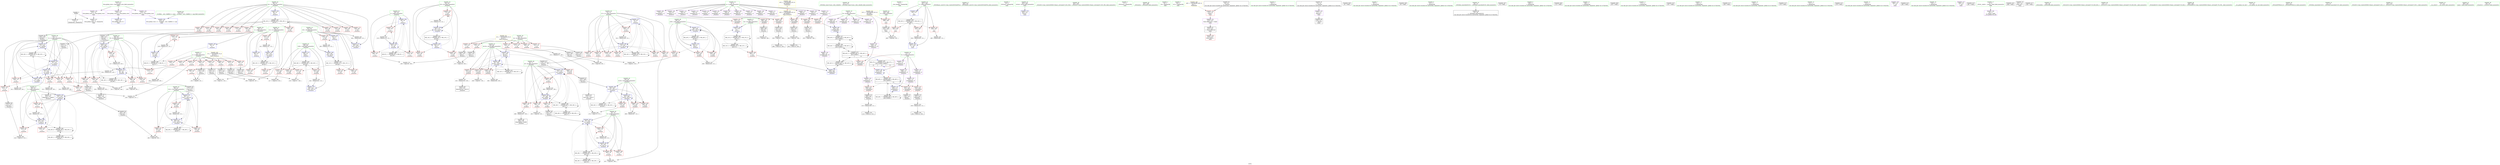 digraph "SVFG" {
	label="SVFG";

	Node0x563e9fb5b240 [shape=record,color=grey,label="{NodeID: 0\nNullPtr}"];
	Node0x563e9fb5b240 -> Node0x563e9fb902f0[style=solid];
	Node0x563e9fb5b240 -> Node0x563e9fb9c3a0[style=solid];
	Node0x563e9fba4d90 [shape=record,color=grey,label="{NodeID: 360\n316 = cmp(313, 315, )\n}"];
	Node0x563e9fb9e450 [shape=record,color=blue,label="{NodeID: 277\n90\<--436\nj165\<--inc174\n_Z5solvev\n}"];
	Node0x563e9fb9e450 -> Node0x563e9fb93470[style=dashed];
	Node0x563e9fb9e450 -> Node0x563e9fb93540[style=dashed];
	Node0x563e9fb9e450 -> Node0x563e9fb93610[style=dashed];
	Node0x563e9fb9e450 -> Node0x563e9fb9e450[style=dashed];
	Node0x563e9fb9e450 -> Node0x563e9fbc41b0[style=dashed];
	Node0x563e9fb921c0 [shape=record,color=red,label="{NodeID: 194\n282\<--76\n\<--j0\n_Z5solvev\n}"];
	Node0x563e9fb921c0 -> Node0x563e9fba4910[style=solid];
	Node0x563e9fb657c0 [shape=record,color=purple,label="{NodeID: 111\n319\<--8\narrayidx106\<--A\n_Z5solvev\n}"];
	Node0x563e9fb63db0 [shape=record,color=green,label="{NodeID: 28\n54\<--55\nm\<--m_field_insensitive\n_Z5solvev\n}"];
	Node0x563e9fb63db0 -> Node0x563e9fb95610[style=solid];
	Node0x563e9fb63db0 -> Node0x563e9fb956e0[style=solid];
	Node0x563e9fb63db0 -> Node0x563e9fb957b0[style=solid];
	Node0x563e9fb63db0 -> Node0x563e9fb95880[style=solid];
	Node0x563e9fb63db0 -> Node0x563e9fb95950[style=solid];
	Node0x563e9fb63db0 -> Node0x563e9fb95a20[style=solid];
	Node0x563e9fb992b0 [shape=record,color=black,label="{NodeID: 388\nMR_8V_2 = PHI(MR_8V_4, MR_8V_1, )\npts\{59 \}\n}"];
	Node0x563e9fb992b0 -> Node0x563e9fb9c570[style=dashed];
	Node0x563e9fb93880 [shape=record,color=red,label="{NodeID: 222\n208\<--207\n\<--arrayidx50\n_Z5solvev\n}"];
	Node0x563e9fb93880 -> Node0x563e9fb90fe0[style=solid];
	Node0x563e9fb953a0 [shape=record,color=red,label="{NodeID: 139\n245\<--52\n\<--n\n_Z5solvev\n}"];
	Node0x563e9fb953a0 -> Node0x563e9fba2990[style=solid];
	Node0x563e9fb8fdf0 [shape=record,color=green,label="{NodeID: 56\n471\<--472\n_ZNSt8ios_base15sync_with_stdioEb\<--_ZNSt8ios_base15sync_with_stdioEb_field_insensitive\n}"];
	Node0x563e9fba2510 [shape=record,color=grey,label="{NodeID: 333\n398 = Binary(397, 121, )\n}"];
	Node0x563e9fba2510 -> Node0x563e9fb9e110[style=solid];
	Node0x563e9fb9ce60 [shape=record,color=blue,label="{NodeID: 250\n66\<--97\ni41\<--\n_Z5solvev\n}"];
	Node0x563e9fb9ce60 -> Node0x563e9fbbc4b0[style=dashed];
	Node0x563e9fb96a60 [shape=record,color=red,label="{NodeID: 167\n221\<--66\n\<--i41\n_Z5solvev\n}"];
	Node0x563e9fb96a60 -> Node0x563e9fb910b0[style=solid];
	Node0x563e9fb91660 [shape=record,color=black,label="{NodeID: 84\n289\<--288\nidxprom89\<--sub88\n_Z5solvev\n}"];
	Node0x563e9fb8e420 [shape=record,color=green,label="{NodeID: 1\n7\<--1\n__dso_handle\<--dummyObj\nGlob }"];
	Node0x563e9fbc9ef0 [shape=record,color=yellow,style=double,label="{NodeID: 444\n52V_1 = ENCHI(MR_52V_0)\npts\{466 \}\nFun[main]}"];
	Node0x563e9fbc9ef0 -> Node0x563e9fb93f00[style=dashed];
	Node0x563e9fba4f10 [shape=record,color=grey,label="{NodeID: 361\n157 = cmp(154, 156, )\n}"];
	Node0x563e9fb9e520 [shape=record,color=blue,label="{NodeID: 278\n88\<--442\ni160\<--inc178\n_Z5solvev\n}"];
	Node0x563e9fb9e520 -> Node0x563e9fbc3cb0[style=dashed];
	Node0x563e9fb92290 [shape=record,color=red,label="{NodeID: 195\n287\<--76\n\<--j0\n_Z5solvev\n}"];
	Node0x563e9fb92290 -> Node0x563e9fba1f10[style=solid];
	Node0x563e9fb65890 [shape=record,color=purple,label="{NodeID: 112\n321\<--8\narrayidx107\<--A\n_Z5solvev\n}"];
	Node0x563e9fb65890 -> Node0x563e9fb93c90[style=solid];
	Node0x563e9fb63e80 [shape=record,color=green,label="{NodeID: 29\n56\<--57\ni\<--i_field_insensitive\n_Z5solvev\n}"];
	Node0x563e9fb63e80 -> Node0x563e9fb95af0[style=solid];
	Node0x563e9fb63e80 -> Node0x563e9fb95bc0[style=solid];
	Node0x563e9fb63e80 -> Node0x563e9fb95c90[style=solid];
	Node0x563e9fb63e80 -> Node0x563e9fb9c4a0[style=solid];
	Node0x563e9fb63e80 -> Node0x563e9fb9c710[style=solid];
	Node0x563e9fb997b0 [shape=record,color=black,label="{NodeID: 389\nMR_6V_3 = PHI(MR_6V_4, MR_6V_2, )\npts\{57 \}\n}"];
	Node0x563e9fb997b0 -> Node0x563e9fb95af0[style=dashed];
	Node0x563e9fb997b0 -> Node0x563e9fb95bc0[style=dashed];
	Node0x563e9fb997b0 -> Node0x563e9fb95c90[style=dashed];
	Node0x563e9fb997b0 -> Node0x563e9fb9c710[style=dashed];
	Node0x563e9fb93950 [shape=record,color=red,label="{NodeID: 223\n234\<--233\n\<--arrayidx58\n_Z5solvev\n}"];
	Node0x563e9fb93950 -> Node0x563e9fb91250[style=solid];
	Node0x563e9fb95470 [shape=record,color=red,label="{NodeID: 140\n253\<--52\n\<--n\n_Z5solvev\n}"];
	Node0x563e9fb95470 -> Node0x563e9fba2b10[style=solid];
	Node0x563e9fb8fef0 [shape=record,color=green,label="{NodeID: 57\n480\<--481\n_ZNSt9basic_iosIcSt11char_traitsIcEE3tieEPSo\<--_ZNSt9basic_iosIcSt11char_traitsIcEE3tieEPSo_field_insensitive\n}"];
	Node0x563e9fbc0fb0 [shape=record,color=black,label="{NodeID: 417\nMR_44V_5 = PHI(MR_44V_6, MR_44V_4, )\npts\{110000 \}\n}"];
	Node0x563e9fbc0fb0 -> Node0x563e9fb9d8f0[style=dashed];
	Node0x563e9fbc0fb0 -> Node0x563e9fb97eb0[style=dashed];
	Node0x563e9fbc0fb0 -> Node0x563e9fbc0fb0[style=dashed];
	Node0x563e9fba2690 [shape=record,color=grey,label="{NodeID: 334\n241 = Binary(240, 205, )\n}"];
	Node0x563e9fba2690 -> Node0x563e9fb9d1a0[style=solid];
	Node0x563e9fb9cf30 [shape=record,color=blue,label="{NodeID: 251\n68\<--196\ni0\<--conv48\n_Z5solvev\n}"];
	Node0x563e9fb9cf30 -> Node0x563e9fb970e0[style=dashed];
	Node0x563e9fb9cf30 -> Node0x563e9fb971b0[style=dashed];
	Node0x563e9fb9cf30 -> Node0x563e9fb97280[style=dashed];
	Node0x563e9fb9cf30 -> Node0x563e9fb97350[style=dashed];
	Node0x563e9fb9cf30 -> Node0x563e9fb97420[style=dashed];
	Node0x563e9fb9cf30 -> Node0x563e9fb9d000[style=dashed];
	Node0x563e9fb9cf30 -> Node0x563e9fbbc9b0[style=dashed];
	Node0x563e9fb96b30 [shape=record,color=red,label="{NodeID: 168\n249\<--66\n\<--i41\n_Z5solvev\n}"];
	Node0x563e9fb96b30 -> Node0x563e9fb91320[style=solid];
	Node0x563e9fb91730 [shape=record,color=black,label="{NodeID: 85\n292\<--291\nconv91\<--\n_Z5solvev\n}"];
	Node0x563e9fb91730 -> Node0x563e9fba4c10[style=solid];
	Node0x563e9fb625c0 [shape=record,color=green,label="{NodeID: 2\n14\<--1\n_ZSt3cin\<--dummyObj\nGlob }"];
	Node0x563e9fba5090 [shape=record,color=grey,label="{NodeID: 362\n188 = cmp(185, 187, )\n}"];
	Node0x563e9fb9e5f0 [shape=record,color=blue,label="{NodeID: 279\n463\<--201\nretval\<--\nmain\n}"];
	Node0x563e9fb92360 [shape=record,color=red,label="{NodeID: 196\n297\<--76\n\<--j0\n_Z5solvev\n}"];
	Node0x563e9fb92360 -> Node0x563e9fba2210[style=solid];
	Node0x563e9fb65960 [shape=record,color=purple,label="{NodeID: 113\n351\<--8\narrayidx124\<--A\n_Z5solvev\n}"];
	Node0x563e9fb63f50 [shape=record,color=green,label="{NodeID: 30\n58\<--59\nj\<--j_field_insensitive\n_Z5solvev\n}"];
	Node0x563e9fb63f50 -> Node0x563e9fb95d60[style=solid];
	Node0x563e9fb63f50 -> Node0x563e9fb95e30[style=solid];
	Node0x563e9fb63f50 -> Node0x563e9fb95f00[style=solid];
	Node0x563e9fb63f50 -> Node0x563e9fb9c570[style=solid];
	Node0x563e9fb63f50 -> Node0x563e9fb9c640[style=solid];
	Node0x563e9fb93a20 [shape=record,color=red,label="{NodeID: 224\n268\<--267\n\<--arrayidx77\n_Z5solvev\n}"];
	Node0x563e9fb93a20 -> Node0x563e9fb914c0[style=solid];
	Node0x563e9fb95540 [shape=record,color=red,label="{NodeID: 141\n415\<--52\n\<--n\n_Z5solvev\n}"];
	Node0x563e9fb95540 -> Node0x563e9fb91f50[style=solid];
	Node0x563e9fb8fff0 [shape=record,color=green,label="{NodeID: 58\n492\<--493\n_ZStlsISt11char_traitsIcEERSt13basic_ostreamIcT_ES5_PKc\<--_ZStlsISt11char_traitsIcEERSt13basic_ostreamIcT_ES5_PKc_field_insensitive\n}"];
	Node0x563e9fba2810 [shape=record,color=grey,label="{NodeID: 335\n204 = Binary(203, 205, )\n}"];
	Node0x563e9fba2810 -> Node0x563e9fb90f10[style=solid];
	Node0x563e9fb9d000 [shape=record,color=blue,label="{NodeID: 252\n68\<--217\ni0\<--dec\n_Z5solvev\n}"];
	Node0x563e9fb9d000 -> Node0x563e9fb970e0[style=dashed];
	Node0x563e9fb9d000 -> Node0x563e9fb971b0[style=dashed];
	Node0x563e9fb9d000 -> Node0x563e9fb97280[style=dashed];
	Node0x563e9fb9d000 -> Node0x563e9fb97350[style=dashed];
	Node0x563e9fb9d000 -> Node0x563e9fb97420[style=dashed];
	Node0x563e9fb9d000 -> Node0x563e9fb9d000[style=dashed];
	Node0x563e9fb9d000 -> Node0x563e9fbbc9b0[style=dashed];
	Node0x563e9fb96c00 [shape=record,color=red,label="{NodeID: 169\n264\<--66\n\<--i41\n_Z5solvev\n}"];
	Node0x563e9fb91800 [shape=record,color=black,label="{NodeID: 86\n302\<--301\nconv97\<--\n_Z5solvev\n}"];
	Node0x563e9fb91800 -> Node0x563e9fb9d750[style=solid];
	Node0x563e9fb62650 [shape=record,color=green,label="{NodeID: 3\n17\<--1\n_ZSt4cout\<--dummyObj\nGlob }"];
	Node0x563e9fbcaaf0 [shape=record,color=yellow,style=double,label="{NodeID: 446\n42V_1 = ENCHI(MR_42V_0)\npts\{90000 \}\nFun[main]|{<s0>15}}"];
	Node0x563e9fbcaaf0:s0 -> Node0x563e9fbcc050[style=dashed,color=red];
	Node0x563e9fba5210 [shape=record,color=grey,label="{NodeID: 363\n262 = cmp(259, 261, )\n}"];
	Node0x563e9fb9e6c0 [shape=record,color=blue,label="{NodeID: 280\n467\<--97\ni\<--\nmain\n}"];
	Node0x563e9fb9e6c0 -> Node0x563e9fbc85c0[style=dashed];
	Node0x563e9fb92430 [shape=record,color=red,label="{NodeID: 197\n301\<--76\n\<--j0\n_Z5solvev\n}"];
	Node0x563e9fb92430 -> Node0x563e9fb91800[style=solid];
	Node0x563e9fb65a30 [shape=record,color=purple,label="{NodeID: 114\n355\<--8\narrayidx127\<--A\n_Z5solvev\n}"];
	Node0x563e9fb65a30 -> Node0x563e9fb93d60[style=solid];
	Node0x563e9fb64020 [shape=record,color=green,label="{NodeID: 31\n60\<--61\ni11\<--i11_field_insensitive\n_Z5solvev\n}"];
	Node0x563e9fb64020 -> Node0x563e9fb95fd0[style=solid];
	Node0x563e9fb64020 -> Node0x563e9fb960a0[style=solid];
	Node0x563e9fb64020 -> Node0x563e9fb96170[style=solid];
	Node0x563e9fb64020 -> Node0x563e9fb9c7e0[style=solid];
	Node0x563e9fb64020 -> Node0x563e9fb9c980[style=solid];
	Node0x563e9fb93af0 [shape=record,color=red,label="{NodeID: 225\n276\<--275\n\<--arrayidx82\n_Z5solvev\n}"];
	Node0x563e9fb93af0 -> Node0x563e9fb9d4e0[style=solid];
	Node0x563e9fb95610 [shape=record,color=red,label="{NodeID: 142\n107\<--54\n\<--m\n_Z5solvev\n}"];
	Node0x563e9fb95610 -> Node0x563e9fb907c0[style=solid];
	Node0x563e9fb900f0 [shape=record,color=green,label="{NodeID: 59\n497\<--498\n_ZNSolsEx\<--_ZNSolsEx_field_insensitive\n}"];
	Node0x563e9fba2990 [shape=record,color=grey,label="{NodeID: 336\n246 = Binary(245, 205, )\n}"];
	Node0x563e9fba2990 -> Node0x563e9fba5810[style=solid];
	Node0x563e9fb9d0d0 [shape=record,color=blue,label="{NodeID: 253\n70\<--222\ni1\<--conv52\n_Z5solvev\n}"];
	Node0x563e9fb9d0d0 -> Node0x563e9fb974f0[style=dashed];
	Node0x563e9fb9d0d0 -> Node0x563e9fb975c0[style=dashed];
	Node0x563e9fb9d0d0 -> Node0x563e9fb97690[style=dashed];
	Node0x563e9fb9d0d0 -> Node0x563e9fb97760[style=dashed];
	Node0x563e9fb9d0d0 -> Node0x563e9fb9d1a0[style=dashed];
	Node0x563e9fb9d0d0 -> Node0x563e9fb9d270[style=dashed];
	Node0x563e9fb9d0d0 -> Node0x563e9fb9d340[style=dashed];
	Node0x563e9fb96cd0 [shape=record,color=red,label="{NodeID: 170\n272\<--66\n\<--i41\n_Z5solvev\n}"];
	Node0x563e9fb918d0 [shape=record,color=black,label="{NodeID: 87\n310\<--309\nconv101\<--\n_Z5solvev\n}"];
	Node0x563e9fb918d0 -> Node0x563e9fb9d820[style=solid];
	Node0x563e9fb64700 [shape=record,color=green,label="{NodeID: 4\n18\<--1\n.str\<--dummyObj\nGlob }"];
	Node0x563e9fba5390 [shape=record,color=grey,label="{NodeID: 364\n307 = cmp(305, 306, )\n}"];
	Node0x563e9fb9e790 [shape=record,color=blue,label="{NodeID: 281\n467\<--504\ni\<--inc\nmain\n}"];
	Node0x563e9fb9e790 -> Node0x563e9fbc85c0[style=dashed];
	Node0x563e9fb92500 [shape=record,color=red,label="{NodeID: 198\n305\<--78\n\<--k\n_Z5solvev\n}"];
	Node0x563e9fb92500 -> Node0x563e9fba5390[style=solid];
	Node0x563e9fb94040 [shape=record,color=purple,label="{NodeID: 115\n324\<--10\narrayidx108\<--B\n_Z5solvev\n}"];
	Node0x563e9fb640f0 [shape=record,color=green,label="{NodeID: 32\n62\<--63\ni20\<--i20_field_insensitive\n_Z5solvev\n}"];
	Node0x563e9fb640f0 -> Node0x563e9fb96240[style=solid];
	Node0x563e9fb640f0 -> Node0x563e9fb96310[style=solid];
	Node0x563e9fb640f0 -> Node0x563e9fb963e0[style=solid];
	Node0x563e9fb640f0 -> Node0x563e9fb964b0[style=solid];
	Node0x563e9fb640f0 -> Node0x563e9fb9ca50[style=solid];
	Node0x563e9fb640f0 -> Node0x563e9fb9cd90[style=solid];
	Node0x563e9fb93bc0 [shape=record,color=red,label="{NodeID: 226\n291\<--290\n\<--arrayidx90\n_Z5solvev\n}"];
	Node0x563e9fb93bc0 -> Node0x563e9fb91730[style=solid];
	Node0x563e9fb956e0 [shape=record,color=red,label="{NodeID: 143\n155\<--54\n\<--m\n_Z5solvev\n}"];
	Node0x563e9fb956e0 -> Node0x563e9fb90a30[style=solid];
	Node0x563e9fb901f0 [shape=record,color=green,label="{NodeID: 60\n24\<--519\n_GLOBAL__sub_I_Rafbill_0_1.cpp\<--_GLOBAL__sub_I_Rafbill_0_1.cpp_field_insensitive\n}"];
	Node0x563e9fb901f0 -> Node0x563e9fb9c2a0[style=solid];
	Node0x563e9fba2b10 [shape=record,color=grey,label="{NodeID: 337\n254 = Binary(253, 205, )\n}"];
	Node0x563e9fba2b10 -> Node0x563e9fb9d340[style=solid];
	Node0x563e9fb9d1a0 [shape=record,color=blue,label="{NodeID: 254\n70\<--241\ni1\<--inc63\n_Z5solvev\n}"];
	Node0x563e9fb9d1a0 -> Node0x563e9fb974f0[style=dashed];
	Node0x563e9fb9d1a0 -> Node0x563e9fb975c0[style=dashed];
	Node0x563e9fb9d1a0 -> Node0x563e9fb97690[style=dashed];
	Node0x563e9fb9d1a0 -> Node0x563e9fb97760[style=dashed];
	Node0x563e9fb9d1a0 -> Node0x563e9fb9d1a0[style=dashed];
	Node0x563e9fb9d1a0 -> Node0x563e9fb9d270[style=dashed];
	Node0x563e9fb9d1a0 -> Node0x563e9fb9d340[style=dashed];
	Node0x563e9fb96da0 [shape=record,color=red,label="{NodeID: 171\n285\<--66\n\<--i41\n_Z5solvev\n}"];
	Node0x563e9fb919a0 [shape=record,color=black,label="{NodeID: 88\n315\<--314\nconv103\<--\n_Z5solvev\n}"];
	Node0x563e9fb919a0 -> Node0x563e9fba4d90[style=solid];
	Node0x563e9fb64790 [shape=record,color=green,label="{NodeID: 5\n20\<--1\n.str.1\<--dummyObj\nGlob }"];
	Node0x563e9fbcace0 [shape=record,color=yellow,style=double,label="{NodeID: 448\n48V_1 = ENCHI(MR_48V_0)\npts\{1 \}\nFun[main]}"];
	Node0x563e9fbcace0 -> Node0x563e9fb94ec0[style=dashed];
	Node0x563e9fba5510 [shape=record,color=grey,label="{NodeID: 365\n200 = cmp(199, 201, )\n}"];
	Node0x563e9fb925d0 [shape=record,color=red,label="{NodeID: 199\n325\<--78\n\<--k\n_Z5solvev\n}"];
	Node0x563e9fb940d0 [shape=record,color=purple,label="{NodeID: 116\n326\<--10\narrayidx109\<--B\n_Z5solvev\n}"];
	Node0x563e9fb940d0 -> Node0x563e9fb9d8f0[style=solid];
	Node0x563e9fb641c0 [shape=record,color=green,label="{NodeID: 33\n64\<--65\nj25\<--j25_field_insensitive\n_Z5solvev\n}"];
	Node0x563e9fb641c0 -> Node0x563e9fb96580[style=solid];
	Node0x563e9fb641c0 -> Node0x563e9fb96650[style=solid];
	Node0x563e9fb641c0 -> Node0x563e9fb96720[style=solid];
	Node0x563e9fb641c0 -> Node0x563e9fb9cb20[style=solid];
	Node0x563e9fb641c0 -> Node0x563e9fb9ccc0[style=solid];
	Node0x563e9fb93c90 [shape=record,color=red,label="{NodeID: 227\n322\<--321\n\<--arrayidx107\n_Z5solvev\n}"];
	Node0x563e9fb93c90 -> Node0x563e9fb9d8f0[style=solid];
	Node0x563e9fb957b0 [shape=record,color=red,label="{NodeID: 144\n260\<--54\n\<--m\n_Z5solvev\n}"];
	Node0x563e9fb957b0 -> Node0x563e9fb913f0[style=solid];
	Node0x563e9fb902f0 [shape=record,color=black,label="{NodeID: 61\n2\<--3\ndummyVal\<--dummyVal\n}"];
	Node0x563e9fba2c90 [shape=record,color=grey,label="{NodeID: 338\n180 = Binary(179, 121, )\n}"];
	Node0x563e9fba2c90 -> Node0x563e9fb9cd90[style=solid];
	Node0x563e9fb9d270 [shape=record,color=blue,label="{NodeID: 255\n70\<--250\ni1\<--conv68\n_Z5solvev\n}"];
	Node0x563e9fb9d270 -> Node0x563e9fb97830[style=dashed];
	Node0x563e9fb9d270 -> Node0x563e9fb97900[style=dashed];
	Node0x563e9fb9d270 -> Node0x563e9fbbceb0[style=dashed];
	Node0x563e9fb96e70 [shape=record,color=red,label="{NodeID: 172\n318\<--66\n\<--i41\n_Z5solvev\n}"];
	Node0x563e9fb91a70 [shape=record,color=black,label="{NodeID: 89\n354\<--353\nidxprom126\<--sub125\n_Z5solvev\n}"];
	Node0x563e9fb64820 [shape=record,color=green,label="{NodeID: 6\n23\<--1\n\<--dummyObj\nCan only get source location for instruction, argument, global var or function.}"];
	Node0x563e9fba5690 [shape=record,color=grey,label="{NodeID: 366\n165 = cmp(164, 166, )\n}"];
	Node0x563e9fb926a0 [shape=record,color=red,label="{NodeID: 200\n334\<--78\n\<--k\n_Z5solvev\n}"];
	Node0x563e9fb926a0 -> Node0x563e9fba3290[style=solid];
	Node0x563e9fb94160 [shape=record,color=purple,label="{NodeID: 117\n387\<--10\narrayidx147\<--B\n_Z5solvev\n}"];
	Node0x563e9fb64290 [shape=record,color=green,label="{NodeID: 34\n66\<--67\ni41\<--i41_field_insensitive\n_Z5solvev\n}"];
	Node0x563e9fb64290 -> Node0x563e9fb967f0[style=solid];
	Node0x563e9fb64290 -> Node0x563e9fb968c0[style=solid];
	Node0x563e9fb64290 -> Node0x563e9fb96990[style=solid];
	Node0x563e9fb64290 -> Node0x563e9fb96a60[style=solid];
	Node0x563e9fb64290 -> Node0x563e9fb96b30[style=solid];
	Node0x563e9fb64290 -> Node0x563e9fb96c00[style=solid];
	Node0x563e9fb64290 -> Node0x563e9fb96cd0[style=solid];
	Node0x563e9fb64290 -> Node0x563e9fb96da0[style=solid];
	Node0x563e9fb64290 -> Node0x563e9fb96e70[style=solid];
	Node0x563e9fb64290 -> Node0x563e9fb96f40[style=solid];
	Node0x563e9fb64290 -> Node0x563e9fb97010[style=solid];
	Node0x563e9fb64290 -> Node0x563e9fb9ce60[style=solid];
	Node0x563e9fb64290 -> Node0x563e9fb9e1e0[style=solid];
	Node0x563e9fb93d60 [shape=record,color=red,label="{NodeID: 228\n356\<--355\n\<--arrayidx127\n_Z5solvev\n}"];
	Node0x563e9fb93d60 -> Node0x563e9fb91b40[style=solid];
	Node0x563e9fb95880 [shape=record,color=red,label="{NodeID: 145\n344\<--54\n\<--m\n_Z5solvev\n}"];
	Node0x563e9fb95880 -> Node0x563e9fb9dc30[style=solid];
	Node0x563e9fb903f0 [shape=record,color=black,label="{NodeID: 62\n15\<--14\n\<--_ZSt3cin\nCan only get source location for instruction, argument, global var or function.}"];
	Node0x563e9fb903f0 -> Node0x563e9fb94df0[style=solid];
	Node0x563e9fbe5920 [shape=record,color=black,label="{NodeID: 505\n92 = PHI()\n}"];
	Node0x563e9fba2e10 [shape=record,color=grey,label="{NodeID: 339\n175 = Binary(174, 121, )\n}"];
	Node0x563e9fba2e10 -> Node0x563e9fb9ccc0[style=solid];
	Node0x563e9fb9d340 [shape=record,color=blue,label="{NodeID: 256\n70\<--254\ni1\<--sub69\n_Z5solvev\n}"];
	Node0x563e9fb9d340 -> Node0x563e9fb97830[style=dashed];
	Node0x563e9fb9d340 -> Node0x563e9fb97900[style=dashed];
	Node0x563e9fb9d340 -> Node0x563e9fbbceb0[style=dashed];
	Node0x563e9fb96f40 [shape=record,color=red,label="{NodeID: 173\n350\<--66\n\<--i41\n_Z5solvev\n}"];
	Node0x563e9fb91b40 [shape=record,color=black,label="{NodeID: 90\n357\<--356\nconv128\<--\n_Z5solvev\n}"];
	Node0x563e9fb91b40 -> Node0x563e9fba5f90[style=solid];
	Node0x563e9fb648b0 [shape=record,color=green,label="{NodeID: 7\n97\<--1\n\<--dummyObj\nCan only get source location for instruction, argument, global var or function.}"];
	Node0x563e9fbcaea0 [shape=record,color=yellow,style=double,label="{NodeID: 450\n2V_1 = ENCHI(MR_2V_0)\npts\{53 \}\nFun[_Z5solvev]}"];
	Node0x563e9fbcaea0 -> Node0x563e9fb94f90[style=dashed];
	Node0x563e9fbcaea0 -> Node0x563e9fb95060[style=dashed];
	Node0x563e9fbcaea0 -> Node0x563e9fb95130[style=dashed];
	Node0x563e9fbcaea0 -> Node0x563e9fb95200[style=dashed];
	Node0x563e9fbcaea0 -> Node0x563e9fb952d0[style=dashed];
	Node0x563e9fbcaea0 -> Node0x563e9fb953a0[style=dashed];
	Node0x563e9fbcaea0 -> Node0x563e9fb95470[style=dashed];
	Node0x563e9fbcaea0 -> Node0x563e9fb95540[style=dashed];
	Node0x563e9fba5810 [shape=record,color=grey,label="{NodeID: 367\n247 = cmp(244, 246, )\n}"];
	Node0x563e9fb92770 [shape=record,color=red,label="{NodeID: 201\n313\<--80\n\<--l\n_Z5solvev\n}"];
	Node0x563e9fb92770 -> Node0x563e9fba4d90[style=solid];
	Node0x563e9fb94230 [shape=record,color=purple,label="{NodeID: 118\n389\<--10\narrayidx148\<--B\n_Z5solvev\n}"];
	Node0x563e9fb94230 -> Node0x563e9fb9df70[style=solid];
	Node0x563e9fb64360 [shape=record,color=green,label="{NodeID: 35\n68\<--69\ni0\<--i0_field_insensitive\n_Z5solvev\n}"];
	Node0x563e9fb64360 -> Node0x563e9fb970e0[style=solid];
	Node0x563e9fb64360 -> Node0x563e9fb971b0[style=solid];
	Node0x563e9fb64360 -> Node0x563e9fb97280[style=solid];
	Node0x563e9fb64360 -> Node0x563e9fb97350[style=solid];
	Node0x563e9fb64360 -> Node0x563e9fb97420[style=solid];
	Node0x563e9fb64360 -> Node0x563e9fb9cf30[style=solid];
	Node0x563e9fb64360 -> Node0x563e9fb9d000[style=solid];
	Node0x563e9fb93e30 [shape=record,color=red,label="{NodeID: 229\n430\<--429\n\<--arrayidx171\n_Z5solvev\n}"];
	Node0x563e9fb95950 [shape=record,color=red,label="{NodeID: 146\n371\<--54\n\<--m\n_Z5solvev\n}"];
	Node0x563e9fb95950 -> Node0x563e9fba1c10[style=solid];
	Node0x563e9fb904f0 [shape=record,color=black,label="{NodeID: 63\n16\<--14\n\<--_ZSt3cin\nCan only get source location for instruction, argument, global var or function.}"];
	Node0x563e9fb904f0 -> Node0x563e9fb94ec0[style=solid];
	Node0x563e9fbe5a80 [shape=record,color=black,label="{NodeID: 506\n95 = PHI()\n}"];
	Node0x563e9fbc2db0 [shape=record,color=black,label="{NodeID: 423\nMR_12V_3 = PHI(MR_12V_4, MR_12V_2, )\npts\{63 \}\n}"];
	Node0x563e9fbc2db0 -> Node0x563e9fb96240[style=dashed];
	Node0x563e9fbc2db0 -> Node0x563e9fb96310[style=dashed];
	Node0x563e9fbc2db0 -> Node0x563e9fb963e0[style=dashed];
	Node0x563e9fbc2db0 -> Node0x563e9fb964b0[style=dashed];
	Node0x563e9fbc2db0 -> Node0x563e9fb9cd90[style=dashed];
	Node0x563e9fba2f90 [shape=record,color=grey,label="{NodeID: 340\n363 = Binary(362, 205, )\n}"];
	Node0x563e9fba2f90 -> Node0x563e9fb9dd00[style=solid];
	Node0x563e9fb9d410 [shape=record,color=blue,label="{NodeID: 257\n74\<--97\nj71\<--\n_Z5solvev\n}"];
	Node0x563e9fb9d410 -> Node0x563e9fb97aa0[style=dashed];
	Node0x563e9fb9d410 -> Node0x563e9fb97b70[style=dashed];
	Node0x563e9fb9d410 -> Node0x563e9fb97c40[style=dashed];
	Node0x563e9fb9d410 -> Node0x563e9fb97d10[style=dashed];
	Node0x563e9fb9d410 -> Node0x563e9fb97de0[style=dashed];
	Node0x563e9fb9d410 -> Node0x563e9fb92020[style=dashed];
	Node0x563e9fb9d410 -> Node0x563e9fb920f0[style=dashed];
	Node0x563e9fb9d410 -> Node0x563e9fb9db60[style=dashed];
	Node0x563e9fb9d410 -> Node0x563e9fbbd8b0[style=dashed];
	Node0x563e9fb97010 [shape=record,color=red,label="{NodeID: 174\n403\<--66\n\<--i41\n_Z5solvev\n}"];
	Node0x563e9fb97010 -> Node0x563e9fba2090[style=solid];
	Node0x563e9fb91c10 [shape=record,color=black,label="{NodeID: 91\n367\<--366\nconv135\<--\n_Z5solvev\n}"];
	Node0x563e9fb91c10 -> Node0x563e9fb9ddd0[style=solid];
	Node0x563e9fb64940 [shape=record,color=green,label="{NodeID: 8\n121\<--1\n\<--dummyObj\nCan only get source location for instruction, argument, global var or function.}"];
	Node0x563e9fbcafb0 [shape=record,color=yellow,style=double,label="{NodeID: 451\n4V_1 = ENCHI(MR_4V_0)\npts\{55 \}\nFun[_Z5solvev]}"];
	Node0x563e9fbcafb0 -> Node0x563e9fb95610[style=dashed];
	Node0x563e9fbcafb0 -> Node0x563e9fb956e0[style=dashed];
	Node0x563e9fbcafb0 -> Node0x563e9fb957b0[style=dashed];
	Node0x563e9fbcafb0 -> Node0x563e9fb95880[style=dashed];
	Node0x563e9fbcafb0 -> Node0x563e9fb95950[style=dashed];
	Node0x563e9fbcafb0 -> Node0x563e9fb95a20[style=dashed];
	Node0x563e9fba5990 [shape=record,color=grey,label="{NodeID: 368\n417 = cmp(414, 416, )\n}"];
	Node0x563e9fb92840 [shape=record,color=red,label="{NodeID: 202\n323\<--80\n\<--l\n_Z5solvev\n}"];
	Node0x563e9fb94300 [shape=record,color=purple,label="{NodeID: 119\n427\<--10\narrayidx170\<--B\n_Z5solvev\n}"];
	Node0x563e9fb64430 [shape=record,color=green,label="{NodeID: 36\n70\<--71\ni1\<--i1_field_insensitive\n_Z5solvev\n}"];
	Node0x563e9fb64430 -> Node0x563e9fb974f0[style=solid];
	Node0x563e9fb64430 -> Node0x563e9fb975c0[style=solid];
	Node0x563e9fb64430 -> Node0x563e9fb97690[style=solid];
	Node0x563e9fb64430 -> Node0x563e9fb97760[style=solid];
	Node0x563e9fb64430 -> Node0x563e9fb97830[style=solid];
	Node0x563e9fb64430 -> Node0x563e9fb97900[style=solid];
	Node0x563e9fb64430 -> Node0x563e9fb9d0d0[style=solid];
	Node0x563e9fb64430 -> Node0x563e9fb9d1a0[style=solid];
	Node0x563e9fb64430 -> Node0x563e9fb9d270[style=solid];
	Node0x563e9fb64430 -> Node0x563e9fb9d340[style=solid];
	Node0x563e9fb93f00 [shape=record,color=red,label="{NodeID: 230\n486\<--465\n\<--t\nmain\n}"];
	Node0x563e9fb93f00 -> Node0x563e9fb8f4b0[style=solid];
	Node0x563e9fb95a20 [shape=record,color=red,label="{NodeID: 147\n422\<--54\n\<--m\n_Z5solvev\n}"];
	Node0x563e9fb95a20 -> Node0x563e9fb8f240[style=solid];
	Node0x563e9fb905f0 [shape=record,color=black,label="{NodeID: 64\n35\<--36\n\<--_ZNSt8ios_base4InitD1Ev\nCan only get source location for instruction, argument, global var or function.}"];
	Node0x563e9fbe5b50 [shape=record,color=black,label="{NodeID: 507\n34 = PHI()\n}"];
	Node0x563e9fbc32b0 [shape=record,color=black,label="{NodeID: 424\nMR_14V_2 = PHI(MR_14V_4, MR_14V_1, )\npts\{65 \}\n}"];
	Node0x563e9fbc32b0 -> Node0x563e9fb9cb20[style=dashed];
	Node0x563e9fba3110 [shape=record,color=grey,label="{NodeID: 341\n353 = Binary(352, 205, )\n}"];
	Node0x563e9fba3110 -> Node0x563e9fb91a70[style=solid];
	Node0x563e9fb9d4e0 [shape=record,color=blue,label="{NodeID: 258\n72\<--276\nlst\<--\n_Z5solvev\n}"];
	Node0x563e9fb9d4e0 -> Node0x563e9fbb32b0[style=dashed];
	Node0x563e9fb970e0 [shape=record,color=red,label="{NodeID: 175\n199\<--68\n\<--i0\n_Z5solvev\n}"];
	Node0x563e9fb970e0 -> Node0x563e9fba5510[style=solid];
	Node0x563e9fb91ce0 [shape=record,color=black,label="{NodeID: 92\n373\<--372\nconv138\<--sub137\n_Z5solvev\n}"];
	Node0x563e9fb91ce0 -> Node0x563e9fba4790[style=solid];
	Node0x563e9fb61fb0 [shape=record,color=green,label="{NodeID: 9\n139\<--1\n\<--dummyObj\nCan only get source location for instruction, argument, global var or function.}"];
	Node0x563e9fba5b10 [shape=record,color=grey,label="{NodeID: 369\n424 = cmp(421, 423, )\n}"];
	Node0x563e9fb92910 [shape=record,color=red,label="{NodeID: 203\n329\<--80\n\<--l\n_Z5solvev\n}"];
	Node0x563e9fb92910 -> Node0x563e9fba1d90[style=solid];
	Node0x563e9fb943d0 [shape=record,color=purple,label="{NodeID: 120\n429\<--10\narrayidx171\<--B\n_Z5solvev\n}"];
	Node0x563e9fb943d0 -> Node0x563e9fb93e30[style=solid];
	Node0x563e9fb64500 [shape=record,color=green,label="{NodeID: 37\n72\<--73\nlst\<--lst_field_insensitive\n_Z5solvev\n}"];
	Node0x563e9fb64500 -> Node0x563e9fb979d0[style=solid];
	Node0x563e9fb64500 -> Node0x563e9fb9d4e0[style=solid];
	Node0x563e9fb9bed0 [shape=record,color=red,label="{NodeID: 231\n485\<--467\n\<--i\nmain\n}"];
	Node0x563e9fb9bed0 -> Node0x563e9fba6890[style=solid];
	Node0x563e9fb95af0 [shape=record,color=red,label="{NodeID: 148\n99\<--56\n\<--i\n_Z5solvev\n}"];
	Node0x563e9fb95af0 -> Node0x563e9fba6710[style=solid];
	Node0x563e9fb906f0 [shape=record,color=black,label="{NodeID: 65\n101\<--100\nconv\<--\n_Z5solvev\n}"];
	Node0x563e9fb906f0 -> Node0x563e9fba6710[style=solid];
	Node0x563e9fbe5c20 [shape=record,color=black,label="{NodeID: 508\n115 = PHI()\n}"];
	Node0x563e9fbc37b0 [shape=record,color=black,label="{NodeID: 425\nMR_46V_4 = PHI(MR_46V_5, MR_46V_2, )\npts\{130000 \}\n|{|<s6>15}}"];
	Node0x563e9fbc37b0 -> Node0x563e9fb937b0[style=dashed];
	Node0x563e9fbc37b0 -> Node0x563e9fb93880[style=dashed];
	Node0x563e9fbc37b0 -> Node0x563e9fb93950[style=dashed];
	Node0x563e9fbc37b0 -> Node0x563e9fb9cbf0[style=dashed];
	Node0x563e9fbc37b0 -> Node0x563e9fb983b0[style=dashed];
	Node0x563e9fbc37b0 -> Node0x563e9fbc37b0[style=dashed];
	Node0x563e9fbc37b0:s6 -> Node0x563e9fbc8ac0[style=dashed,color=blue];
	Node0x563e9fba3290 [shape=record,color=grey,label="{NodeID: 342\n335 = Binary(334, 121, )\n}"];
	Node0x563e9fba3290 -> Node0x563e9fb9da90[style=solid];
	Node0x563e9fb9d5b0 [shape=record,color=blue,label="{NodeID: 259\n76\<--279\nj0\<--conv83\n_Z5solvev\n}"];
	Node0x563e9fb9d5b0 -> Node0x563e9fb921c0[style=dashed];
	Node0x563e9fb9d5b0 -> Node0x563e9fb92290[style=dashed];
	Node0x563e9fb9d5b0 -> Node0x563e9fb92360[style=dashed];
	Node0x563e9fb9d5b0 -> Node0x563e9fb92430[style=dashed];
	Node0x563e9fb9d5b0 -> Node0x563e9fb9d680[style=dashed];
	Node0x563e9fb9d5b0 -> Node0x563e9fbb37b0[style=dashed];
	Node0x563e9fb971b0 [shape=record,color=red,label="{NodeID: 176\n203\<--68\n\<--i0\n_Z5solvev\n}"];
	Node0x563e9fb971b0 -> Node0x563e9fba2810[style=solid];
	Node0x563e9fb91db0 [shape=record,color=black,label="{NodeID: 93\n377\<--376\nconv142\<--\n_Z5solvev\n}"];
	Node0x563e9fb91db0 -> Node0x563e9fb9dea0[style=solid];
	Node0x563e9fb62040 [shape=record,color=green,label="{NodeID: 10\n166\<--1\n\<--dummyObj\nCan only get source location for instruction, argument, global var or function.}"];
	Node0x563e9fba5c90 [shape=record,color=grey,label="{NodeID: 370\n150 = cmp(147, 149, )\n}"];
	Node0x563e9fb929e0 [shape=record,color=red,label="{NodeID: 204\n347\<--82\n\<--j0120\n_Z5solvev\n}"];
	Node0x563e9fb929e0 -> Node0x563e9fba6110[style=solid];
	Node0x563e9fb944a0 [shape=record,color=purple,label="{NodeID: 121\n137\<--12\narrayidx16\<--E\n_Z5solvev\n}"];
	Node0x563e9fb944a0 -> Node0x563e9fb9c8b0[style=solid];
	Node0x563e9fb645d0 [shape=record,color=green,label="{NodeID: 38\n74\<--75\nj71\<--j71_field_insensitive\n_Z5solvev\n}"];
	Node0x563e9fb645d0 -> Node0x563e9fb97aa0[style=solid];
	Node0x563e9fb645d0 -> Node0x563e9fb97b70[style=solid];
	Node0x563e9fb645d0 -> Node0x563e9fb97c40[style=solid];
	Node0x563e9fb645d0 -> Node0x563e9fb97d10[style=solid];
	Node0x563e9fb645d0 -> Node0x563e9fb97de0[style=solid];
	Node0x563e9fb645d0 -> Node0x563e9fb92020[style=solid];
	Node0x563e9fb645d0 -> Node0x563e9fb920f0[style=solid];
	Node0x563e9fb645d0 -> Node0x563e9fb9d410[style=solid];
	Node0x563e9fb645d0 -> Node0x563e9fb9db60[style=solid];
	Node0x563e9fb9bf60 [shape=record,color=red,label="{NodeID: 232\n494\<--467\n\<--i\nmain\n}"];
	Node0x563e9fb9bf60 -> Node0x563e9fba3e90[style=solid];
	Node0x563e9fb95bc0 [shape=record,color=red,label="{NodeID: 149\n111\<--56\n\<--i\n_Z5solvev\n}"];
	Node0x563e9fb907c0 [shape=record,color=black,label="{NodeID: 66\n108\<--107\nconv3\<--\n_Z5solvev\n}"];
	Node0x563e9fb907c0 -> Node0x563e9fba6290[style=solid];
	Node0x563e9fbe5d20 [shape=record,color=black,label="{NodeID: 509\n407 = PHI()\n}"];
	Node0x563e9fbc3cb0 [shape=record,color=black,label="{NodeID: 426\nMR_38V_3 = PHI(MR_38V_4, MR_38V_2, )\npts\{89 \}\n}"];
	Node0x563e9fbc3cb0 -> Node0x563e9fb93200[style=dashed];
	Node0x563e9fbc3cb0 -> Node0x563e9fb932d0[style=dashed];
	Node0x563e9fbc3cb0 -> Node0x563e9fb933a0[style=dashed];
	Node0x563e9fbc3cb0 -> Node0x563e9fb9e520[style=dashed];
	Node0x563e9fba3410 [shape=record,color=grey,label="{NodeID: 343\n504 = Binary(503, 121, )\n}"];
	Node0x563e9fba3410 -> Node0x563e9fb9e790[style=solid];
	Node0x563e9fb9d680 [shape=record,color=blue,label="{NodeID: 260\n76\<--298\nj0\<--sub95\n_Z5solvev\n}"];
	Node0x563e9fb9d680 -> Node0x563e9fb921c0[style=dashed];
	Node0x563e9fb9d680 -> Node0x563e9fb92290[style=dashed];
	Node0x563e9fb9d680 -> Node0x563e9fb92360[style=dashed];
	Node0x563e9fb9d680 -> Node0x563e9fb92430[style=dashed];
	Node0x563e9fb9d680 -> Node0x563e9fb9d680[style=dashed];
	Node0x563e9fb9d680 -> Node0x563e9fbb37b0[style=dashed];
	Node0x563e9fb97280 [shape=record,color=red,label="{NodeID: 177\n216\<--68\n\<--i0\n_Z5solvev\n}"];
	Node0x563e9fb97280 -> Node0x563e9fba4610[style=solid];
	Node0x563e9fb91e80 [shape=record,color=black,label="{NodeID: 94\n382\<--381\nconv144\<--\n_Z5solvev\n}"];
	Node0x563e9fb91e80 -> Node0x563e9fba4a90[style=solid];
	Node0x563e9fb62110 [shape=record,color=green,label="{NodeID: 11\n171\<--1\n\<--dummyObj\nCan only get source location for instruction, argument, global var or function.}"];
	Node0x563e9fba5e10 [shape=record,color=grey,label="{NodeID: 371\n270 = cmp(269, 166, )\n}"];
	Node0x563e9fb92ab0 [shape=record,color=red,label="{NodeID: 205\n352\<--82\n\<--j0120\n_Z5solvev\n}"];
	Node0x563e9fb92ab0 -> Node0x563e9fba3110[style=solid];
	Node0x563e9fb94570 [shape=record,color=purple,label="{NodeID: 122\n169\<--12\narrayidx34\<--E\n_Z5solvev\n}"];
	Node0x563e9fb94570 -> Node0x563e9fb9cbf0[style=solid];
	Node0x563e9fb64c60 [shape=record,color=green,label="{NodeID: 39\n76\<--77\nj0\<--j0_field_insensitive\n_Z5solvev\n}"];
	Node0x563e9fb64c60 -> Node0x563e9fb921c0[style=solid];
	Node0x563e9fb64c60 -> Node0x563e9fb92290[style=solid];
	Node0x563e9fb64c60 -> Node0x563e9fb92360[style=solid];
	Node0x563e9fb64c60 -> Node0x563e9fb92430[style=solid];
	Node0x563e9fb64c60 -> Node0x563e9fb9d5b0[style=solid];
	Node0x563e9fb64c60 -> Node0x563e9fb9d680[style=solid];
	Node0x563e9fbbb5b0 [shape=record,color=black,label="{NodeID: 399\nMR_44V_9 = PHI(MR_44V_10, MR_44V_8, )\npts\{110000 \}\n}"];
	Node0x563e9fbbb5b0 -> Node0x563e9fb9df70[style=dashed];
	Node0x563e9fbbb5b0 -> Node0x563e9fbbb5b0[style=dashed];
	Node0x563e9fbbb5b0 -> Node0x563e9fbbfbb0[style=dashed];
	Node0x563e9fb9c030 [shape=record,color=red,label="{NodeID: 233\n503\<--467\n\<--i\nmain\n}"];
	Node0x563e9fb9c030 -> Node0x563e9fba3410[style=solid];
	Node0x563e9fb95c90 [shape=record,color=red,label="{NodeID: 150\n125\<--56\n\<--i\n_Z5solvev\n}"];
	Node0x563e9fb95c90 -> Node0x563e9fba3d10[style=solid];
	Node0x563e9fb90890 [shape=record,color=black,label="{NodeID: 67\n133\<--132\nconv13\<--\n_Z5solvev\n}"];
	Node0x563e9fb90890 -> Node0x563e9fba6590[style=solid];
	Node0x563e9fbe5e20 [shape=record,color=black,label="{NodeID: 510\n431 = PHI()\n}"];
	Node0x563e9fbc41b0 [shape=record,color=black,label="{NodeID: 427\nMR_40V_2 = PHI(MR_40V_4, MR_40V_1, )\npts\{91 \}\n}"];
	Node0x563e9fbc41b0 -> Node0x563e9fb9e380[style=dashed];
	Node0x563e9fba3590 [shape=record,color=grey,label="{NodeID: 344\n210 = Binary(209, 211, )\n}"];
	Node0x563e9fba3590 -> Node0x563e9fba0b30[style=solid];
	Node0x563e9fb9d750 [shape=record,color=blue,label="{NodeID: 261\n78\<--302\nk\<--conv97\n_Z5solvev\n}"];
	Node0x563e9fb9d750 -> Node0x563e9fb92500[style=dashed];
	Node0x563e9fb9d750 -> Node0x563e9fb925d0[style=dashed];
	Node0x563e9fb9d750 -> Node0x563e9fb926a0[style=dashed];
	Node0x563e9fb9d750 -> Node0x563e9fb9da90[style=dashed];
	Node0x563e9fb9d750 -> Node0x563e9fbb3cb0[style=dashed];
	Node0x563e9fb97350 [shape=record,color=red,label="{NodeID: 178\n309\<--68\n\<--i0\n_Z5solvev\n}"];
	Node0x563e9fb97350 -> Node0x563e9fb918d0[style=solid];
	Node0x563e9fb91f50 [shape=record,color=black,label="{NodeID: 95\n416\<--415\nconv162\<--\n_Z5solvev\n}"];
	Node0x563e9fb91f50 -> Node0x563e9fba5990[style=solid];
	Node0x563e9fb621e0 [shape=record,color=green,label="{NodeID: 12\n201\<--1\n\<--dummyObj\nCan only get source location for instruction, argument, global var or function.}"];
	Node0x563e9fba5f90 [shape=record,color=grey,label="{NodeID: 372\n358 = cmp(357, 166, )\n}"];
	Node0x563e9fba5f90 -> Node0x563e9fba10d0[style=solid];
	Node0x563e9fb92b80 [shape=record,color=red,label="{NodeID: 206\n362\<--82\n\<--j0120\n_Z5solvev\n}"];
	Node0x563e9fb92b80 -> Node0x563e9fba2f90[style=solid];
	Node0x563e9fb94640 [shape=record,color=purple,label="{NodeID: 123\n191\<--12\narrayidx46\<--E\n_Z5solvev\n}"];
	Node0x563e9fb94640 -> Node0x563e9fb937b0[style=solid];
	Node0x563e9fb64cf0 [shape=record,color=green,label="{NodeID: 40\n78\<--79\nk\<--k_field_insensitive\n_Z5solvev\n}"];
	Node0x563e9fb64cf0 -> Node0x563e9fb92500[style=solid];
	Node0x563e9fb64cf0 -> Node0x563e9fb925d0[style=solid];
	Node0x563e9fb64cf0 -> Node0x563e9fb926a0[style=solid];
	Node0x563e9fb64cf0 -> Node0x563e9fb9d750[style=solid];
	Node0x563e9fb64cf0 -> Node0x563e9fb9da90[style=solid];
	Node0x563e9fb9c100 [shape=record,color=red,label="{NodeID: 234\n476\<--475\nvbase.offset\<--\nmain\n}"];
	Node0x563e9fb95d60 [shape=record,color=red,label="{NodeID: 151\n106\<--58\n\<--j\n_Z5solvev\n}"];
	Node0x563e9fb95d60 -> Node0x563e9fba6290[style=solid];
	Node0x563e9fb90960 [shape=record,color=black,label="{NodeID: 68\n149\<--148\nconv22\<--\n_Z5solvev\n}"];
	Node0x563e9fb90960 -> Node0x563e9fba5c90[style=solid];
	Node0x563e9fbe5f20 [shape=record,color=black,label="{NodeID: 511\n439 = PHI()\n}"];
	Node0x563e9fba3710 [shape=record,color=grey,label="{NodeID: 345\n226 = Binary(225, 205, )\n}"];
	Node0x563e9fba3710 -> Node0x563e9fba6410[style=solid];
	Node0x563e9fb9d820 [shape=record,color=blue,label="{NodeID: 262\n80\<--310\nl\<--conv101\n_Z5solvev\n}"];
	Node0x563e9fb9d820 -> Node0x563e9fb92770[style=dashed];
	Node0x563e9fb9d820 -> Node0x563e9fb92840[style=dashed];
	Node0x563e9fb9d820 -> Node0x563e9fb92910[style=dashed];
	Node0x563e9fb9d820 -> Node0x563e9fb9d820[style=dashed];
	Node0x563e9fb9d820 -> Node0x563e9fb9d9c0[style=dashed];
	Node0x563e9fb9d820 -> Node0x563e9fbb49c0[style=dashed];
	Node0x563e9fb97420 [shape=record,color=red,label="{NodeID: 179\n376\<--68\n\<--i0\n_Z5solvev\n}"];
	Node0x563e9fb97420 -> Node0x563e9fb91db0[style=solid];
	Node0x563e9fb8f240 [shape=record,color=black,label="{NodeID: 96\n423\<--422\nconv167\<--\n_Z5solvev\n}"];
	Node0x563e9fb8f240 -> Node0x563e9fba5b10[style=solid];
	Node0x563e9fb622b0 [shape=record,color=green,label="{NodeID: 13\n205\<--1\n\<--dummyObj\nCan only get source location for instruction, argument, global var or function.}"];
	Node0x563e9fba6110 [shape=record,color=grey,label="{NodeID: 373\n348 = cmp(347, 201, )\n}"];
	Node0x563e9fb92c50 [shape=record,color=red,label="{NodeID: 207\n366\<--82\n\<--j0120\n_Z5solvev\n}"];
	Node0x563e9fb92c50 -> Node0x563e9fb91c10[style=solid];
	Node0x563e9fb94710 [shape=record,color=purple,label="{NodeID: 124\n207\<--12\narrayidx50\<--E\n_Z5solvev\n}"];
	Node0x563e9fb94710 -> Node0x563e9fb93880[style=solid];
	Node0x563e9fb64dc0 [shape=record,color=green,label="{NodeID: 41\n80\<--81\nl\<--l_field_insensitive\n_Z5solvev\n}"];
	Node0x563e9fb64dc0 -> Node0x563e9fb92770[style=solid];
	Node0x563e9fb64dc0 -> Node0x563e9fb92840[style=solid];
	Node0x563e9fb64dc0 -> Node0x563e9fb92910[style=solid];
	Node0x563e9fb64dc0 -> Node0x563e9fb9d820[style=solid];
	Node0x563e9fb64dc0 -> Node0x563e9fb9d9c0[style=solid];
	Node0x563e9fb9c1d0 [shape=record,color=blue,label="{NodeID: 235\n523\<--23\nllvm.global_ctors_0\<--\nGlob }"];
	Node0x563e9fb95e30 [shape=record,color=red,label="{NodeID: 152\n113\<--58\n\<--j\n_Z5solvev\n}"];
	Node0x563e9fb90a30 [shape=record,color=black,label="{NodeID: 69\n156\<--155\nconv27\<--\n_Z5solvev\n}"];
	Node0x563e9fb90a30 -> Node0x563e9fba4f10[style=solid];
	Node0x563e9fbe6020 [shape=record,color=black,label="{NodeID: 512\n470 = PHI()\n}"];
	Node0x563e9fba3890 [shape=record,color=grey,label="{NodeID: 346\n142 = Binary(141, 121, )\n}"];
	Node0x563e9fba3890 -> Node0x563e9fb9c980[style=solid];
	Node0x563e9fb9d8f0 [shape=record,color=blue,label="{NodeID: 263\n326\<--322\narrayidx109\<--\n_Z5solvev\n}"];
	Node0x563e9fb9d8f0 -> Node0x563e9fbc0fb0[style=dashed];
	Node0x563e9fb974f0 [shape=record,color=red,label="{NodeID: 180\n225\<--70\n\<--i1\n_Z5solvev\n}"];
	Node0x563e9fb974f0 -> Node0x563e9fba3710[style=solid];
	Node0x563e9fb8f310 [shape=record,color=black,label="{NodeID: 97\n475\<--474\n\<--vbase.offset.ptr\nmain\n}"];
	Node0x563e9fb8f310 -> Node0x563e9fb9c100[style=solid];
	Node0x563e9fb614f0 [shape=record,color=green,label="{NodeID: 14\n211\<--1\n\<--dummyObj\nCan only get source location for instruction, argument, global var or function.}"];
	Node0x563e9fba6290 [shape=record,color=grey,label="{NodeID: 374\n109 = cmp(106, 108, )\n}"];
	Node0x563e9fb92d20 [shape=record,color=red,label="{NodeID: 208\n370\<--84\n\<--k134\n_Z5solvev\n}"];
	Node0x563e9fb92d20 -> Node0x563e9fba4790[style=solid];
	Node0x563e9fb947e0 [shape=record,color=purple,label="{NodeID: 125\n233\<--12\narrayidx58\<--E\n_Z5solvev\n}"];
	Node0x563e9fb947e0 -> Node0x563e9fb93950[style=solid];
	Node0x563e9fb64e90 [shape=record,color=green,label="{NodeID: 42\n82\<--83\nj0120\<--j0120_field_insensitive\n_Z5solvev\n}"];
	Node0x563e9fb64e90 -> Node0x563e9fb929e0[style=solid];
	Node0x563e9fb64e90 -> Node0x563e9fb92ab0[style=solid];
	Node0x563e9fb64e90 -> Node0x563e9fb92b80[style=solid];
	Node0x563e9fb64e90 -> Node0x563e9fb92c50[style=solid];
	Node0x563e9fb64e90 -> Node0x563e9fb9dc30[style=solid];
	Node0x563e9fb64e90 -> Node0x563e9fb9dd00[style=solid];
	Node0x563e9fbbc4b0 [shape=record,color=black,label="{NodeID: 402\nMR_16V_3 = PHI(MR_16V_4, MR_16V_2, )\npts\{67 \}\n}"];
	Node0x563e9fbbc4b0 -> Node0x563e9fb967f0[style=dashed];
	Node0x563e9fbbc4b0 -> Node0x563e9fb968c0[style=dashed];
	Node0x563e9fbbc4b0 -> Node0x563e9fb96990[style=dashed];
	Node0x563e9fbbc4b0 -> Node0x563e9fb96a60[style=dashed];
	Node0x563e9fbbc4b0 -> Node0x563e9fb96b30[style=dashed];
	Node0x563e9fbbc4b0 -> Node0x563e9fb96c00[style=dashed];
	Node0x563e9fbbc4b0 -> Node0x563e9fb96cd0[style=dashed];
	Node0x563e9fbbc4b0 -> Node0x563e9fb96da0[style=dashed];
	Node0x563e9fbbc4b0 -> Node0x563e9fb96e70[style=dashed];
	Node0x563e9fbbc4b0 -> Node0x563e9fb96f40[style=dashed];
	Node0x563e9fbbc4b0 -> Node0x563e9fb97010[style=dashed];
	Node0x563e9fbbc4b0 -> Node0x563e9fb9e1e0[style=dashed];
	Node0x563e9fb9c2a0 [shape=record,color=blue,label="{NodeID: 236\n524\<--24\nllvm.global_ctors_1\<--_GLOBAL__sub_I_Rafbill_0_1.cpp\nGlob }"];
	Node0x563e9fb95f00 [shape=record,color=red,label="{NodeID: 153\n119\<--58\n\<--j\n_Z5solvev\n}"];
	Node0x563e9fb95f00 -> Node0x563e9fba3a10[style=solid];
	Node0x563e9fb90b00 [shape=record,color=black,label="{NodeID: 70\n164\<--163\nconv32\<--\n_Z5solvev\n}"];
	Node0x563e9fb90b00 -> Node0x563e9fba5690[style=solid];
	Node0x563e9fbe6120 [shape=record,color=black,label="{NodeID: 513\n479 = PHI()\n}"];
	Node0x563e9fba3a10 [shape=record,color=grey,label="{NodeID: 347\n120 = Binary(119, 121, )\n}"];
	Node0x563e9fba3a10 -> Node0x563e9fb9c640[style=solid];
	Node0x563e9fb9d9c0 [shape=record,color=blue,label="{NodeID: 264\n80\<--330\nl\<--inc111\n_Z5solvev\n}"];
	Node0x563e9fb9d9c0 -> Node0x563e9fb92770[style=dashed];
	Node0x563e9fb9d9c0 -> Node0x563e9fb92840[style=dashed];
	Node0x563e9fb9d9c0 -> Node0x563e9fb92910[style=dashed];
	Node0x563e9fb9d9c0 -> Node0x563e9fb9d820[style=dashed];
	Node0x563e9fb9d9c0 -> Node0x563e9fb9d9c0[style=dashed];
	Node0x563e9fb9d9c0 -> Node0x563e9fbb49c0[style=dashed];
	Node0x563e9fb975c0 [shape=record,color=red,label="{NodeID: 181\n230\<--70\n\<--i1\n_Z5solvev\n}"];
	Node0x563e9fb975c0 -> Node0x563e9fba3b90[style=solid];
	Node0x563e9fb8f3e0 [shape=record,color=black,label="{NodeID: 98\n478\<--477\n\<--add.ptr\nmain\n}"];
	Node0x563e9fb615c0 [shape=record,color=green,label="{NodeID: 15\n214\<--1\n\<--dummyObj\nCan only get source location for instruction, argument, global var or function.}"];
	Node0x563e9fba6410 [shape=record,color=grey,label="{NodeID: 375\n228 = cmp(226, 227, )\n}"];
	Node0x563e9fb92df0 [shape=record,color=red,label="{NodeID: 209\n388\<--84\n\<--k134\n_Z5solvev\n}"];
	Node0x563e9fb948b0 [shape=record,color=purple,label="{NodeID: 126\n490\<--18\n\<--.str\nmain\n}"];
	Node0x563e9fb64f60 [shape=record,color=green,label="{NodeID: 43\n84\<--85\nk134\<--k134_field_insensitive\n_Z5solvev\n}"];
	Node0x563e9fb64f60 -> Node0x563e9fb92d20[style=solid];
	Node0x563e9fb64f60 -> Node0x563e9fb92df0[style=solid];
	Node0x563e9fb64f60 -> Node0x563e9fb92ec0[style=solid];
	Node0x563e9fb64f60 -> Node0x563e9fb9ddd0[style=solid];
	Node0x563e9fb64f60 -> Node0x563e9fb9e110[style=solid];
	Node0x563e9fbbc9b0 [shape=record,color=black,label="{NodeID: 403\nMR_18V_2 = PHI(MR_18V_6, MR_18V_1, )\npts\{69 \}\n}"];
	Node0x563e9fbbc9b0 -> Node0x563e9fb9cf30[style=dashed];
	Node0x563e9fbbc9b0 -> Node0x563e9fbbc9b0[style=dashed];
	Node0x563e9fb9c3a0 [shape=record,color=blue, style = dotted,label="{NodeID: 237\n525\<--3\nllvm.global_ctors_2\<--dummyVal\nGlob }"];
	Node0x563e9fb95fd0 [shape=record,color=red,label="{NodeID: 154\n131\<--60\n\<--i11\n_Z5solvev\n}"];
	Node0x563e9fb95fd0 -> Node0x563e9fba6590[style=solid];
	Node0x563e9fb90bd0 [shape=record,color=black,label="{NodeID: 71\n187\<--186\nconv43\<--\n_Z5solvev\n}"];
	Node0x563e9fb90bd0 -> Node0x563e9fba5090[style=solid];
	Node0x563e9fbe6220 [shape=record,color=black,label="{NodeID: 514\n482 = PHI()\n}"];
	Node0x563e9fba3b90 [shape=record,color=grey,label="{NodeID: 348\n231 = Binary(230, 205, )\n}"];
	Node0x563e9fba3b90 -> Node0x563e9fb91180[style=solid];
	Node0x563e9fb9da90 [shape=record,color=blue,label="{NodeID: 265\n78\<--335\nk\<--inc114\n_Z5solvev\n}"];
	Node0x563e9fb9da90 -> Node0x563e9fb92500[style=dashed];
	Node0x563e9fb9da90 -> Node0x563e9fb925d0[style=dashed];
	Node0x563e9fb9da90 -> Node0x563e9fb926a0[style=dashed];
	Node0x563e9fb9da90 -> Node0x563e9fb9da90[style=dashed];
	Node0x563e9fb9da90 -> Node0x563e9fbb3cb0[style=dashed];
	Node0x563e9fb97690 [shape=record,color=red,label="{NodeID: 182\n240\<--70\n\<--i1\n_Z5solvev\n}"];
	Node0x563e9fb97690 -> Node0x563e9fba2690[style=solid];
	Node0x563e9fb8f4b0 [shape=record,color=black,label="{NodeID: 99\n487\<--486\nconv\<--\nmain\n}"];
	Node0x563e9fb8f4b0 -> Node0x563e9fba6890[style=solid];
	Node0x563e9fb61690 [shape=record,color=green,label="{NodeID: 16\n218\<--1\n\<--dummyObj\nCan only get source location for instruction, argument, global var or function.}"];
	Node0x563e9fba6590 [shape=record,color=grey,label="{NodeID: 376\n134 = cmp(131, 133, )\n}"];
	Node0x563e9fb92ec0 [shape=record,color=red,label="{NodeID: 210\n397\<--84\n\<--k134\n_Z5solvev\n}"];
	Node0x563e9fb92ec0 -> Node0x563e9fba2510[style=solid];
	Node0x563e9fb94980 [shape=record,color=purple,label="{NodeID: 127\n499\<--20\n\<--.str.1\nmain\n}"];
	Node0x563e9fb65030 [shape=record,color=green,label="{NodeID: 44\n86\<--87\nl141\<--l141_field_insensitive\n_Z5solvev\n}"];
	Node0x563e9fb65030 -> Node0x563e9fb92f90[style=solid];
	Node0x563e9fb65030 -> Node0x563e9fb93060[style=solid];
	Node0x563e9fb65030 -> Node0x563e9fb93130[style=solid];
	Node0x563e9fb65030 -> Node0x563e9fb9dea0[style=solid];
	Node0x563e9fb65030 -> Node0x563e9fb9e040[style=solid];
	Node0x563e9fbbceb0 [shape=record,color=black,label="{NodeID: 404\nMR_20V_2 = PHI(MR_20V_9, MR_20V_1, )\npts\{71 \}\n}"];
	Node0x563e9fbbceb0 -> Node0x563e9fb9d0d0[style=dashed];
	Node0x563e9fbbceb0 -> Node0x563e9fbbceb0[style=dashed];
	Node0x563e9fb9c4a0 [shape=record,color=blue,label="{NodeID: 238\n56\<--97\ni\<--\n_Z5solvev\n}"];
	Node0x563e9fb9c4a0 -> Node0x563e9fb997b0[style=dashed];
	Node0x563e9fb960a0 [shape=record,color=red,label="{NodeID: 155\n136\<--60\n\<--i11\n_Z5solvev\n}"];
	Node0x563e9fb90ca0 [shape=record,color=black,label="{NodeID: 72\n193\<--192\ntobool\<--\n_Z5solvev\n}"];
	Node0x563e9fbe6320 [shape=record,color=black,label="{NodeID: 515\n491 = PHI()\n}"];
	Node0x563e9fba3d10 [shape=record,color=grey,label="{NodeID: 349\n126 = Binary(125, 121, )\n}"];
	Node0x563e9fba3d10 -> Node0x563e9fb9c710[style=solid];
	Node0x563e9fb9db60 [shape=record,color=blue,label="{NodeID: 266\n74\<--341\nj71\<--inc118\n_Z5solvev\n}"];
	Node0x563e9fb9db60 -> Node0x563e9fb97aa0[style=dashed];
	Node0x563e9fb9db60 -> Node0x563e9fb97b70[style=dashed];
	Node0x563e9fb9db60 -> Node0x563e9fb97c40[style=dashed];
	Node0x563e9fb9db60 -> Node0x563e9fb97d10[style=dashed];
	Node0x563e9fb9db60 -> Node0x563e9fb97de0[style=dashed];
	Node0x563e9fb9db60 -> Node0x563e9fb92020[style=dashed];
	Node0x563e9fb9db60 -> Node0x563e9fb920f0[style=dashed];
	Node0x563e9fb9db60 -> Node0x563e9fb9db60[style=dashed];
	Node0x563e9fb9db60 -> Node0x563e9fbbd8b0[style=dashed];
	Node0x563e9fb97760 [shape=record,color=red,label="{NodeID: 183\n244\<--70\n\<--i1\n_Z5solvev\n}"];
	Node0x563e9fb97760 -> Node0x563e9fba5810[style=solid];
	Node0x563e9fb8f580 [shape=record,color=purple,label="{NodeID: 100\n33\<--4\n\<--_ZStL8__ioinit\n__cxx_global_var_init\n}"];
	Node0x563e9fb61760 [shape=record,color=green,label="{NodeID: 17\n4\<--6\n_ZStL8__ioinit\<--_ZStL8__ioinit_field_insensitive\nGlob }"];
	Node0x563e9fb61760 -> Node0x563e9fb8f580[style=solid];
	Node0x563e9fba6710 [shape=record,color=grey,label="{NodeID: 377\n102 = cmp(99, 101, )\n}"];
	Node0x563e9fb92f90 [shape=record,color=red,label="{NodeID: 211\n380\<--86\n\<--l141\n_Z5solvev\n}"];
	Node0x563e9fb92f90 -> Node0x563e9fba4a90[style=solid];
	Node0x563e9fb94a50 [shape=record,color=purple,label="{NodeID: 128\n523\<--22\nllvm.global_ctors_0\<--llvm.global_ctors\nGlob }"];
	Node0x563e9fb94a50 -> Node0x563e9fb9c1d0[style=solid];
	Node0x563e9fb65100 [shape=record,color=green,label="{NodeID: 45\n88\<--89\ni160\<--i160_field_insensitive\n_Z5solvev\n}"];
	Node0x563e9fb65100 -> Node0x563e9fb93200[style=solid];
	Node0x563e9fb65100 -> Node0x563e9fb932d0[style=solid];
	Node0x563e9fb65100 -> Node0x563e9fb933a0[style=solid];
	Node0x563e9fb65100 -> Node0x563e9fb9e2b0[style=solid];
	Node0x563e9fb65100 -> Node0x563e9fb9e520[style=solid];
	Node0x563e9fbbd3b0 [shape=record,color=black,label="{NodeID: 405\nMR_22V_2 = PHI(MR_22V_6, MR_22V_1, )\npts\{73 \}\n}"];
	Node0x563e9fbbd3b0 -> Node0x563e9fb979d0[style=dashed];
	Node0x563e9fbbd3b0 -> Node0x563e9fb9d4e0[style=dashed];
	Node0x563e9fbbd3b0 -> Node0x563e9fbb32b0[style=dashed];
	Node0x563e9fbbd3b0 -> Node0x563e9fbbd3b0[style=dashed];
	Node0x563e9fb9c570 [shape=record,color=blue,label="{NodeID: 239\n58\<--97\nj\<--\n_Z5solvev\n}"];
	Node0x563e9fb9c570 -> Node0x563e9fb95d60[style=dashed];
	Node0x563e9fb9c570 -> Node0x563e9fb95e30[style=dashed];
	Node0x563e9fb9c570 -> Node0x563e9fb95f00[style=dashed];
	Node0x563e9fb9c570 -> Node0x563e9fb9c640[style=dashed];
	Node0x563e9fb9c570 -> Node0x563e9fb992b0[style=dashed];
	Node0x563e9fb96170 [shape=record,color=red,label="{NodeID: 156\n141\<--60\n\<--i11\n_Z5solvev\n}"];
	Node0x563e9fb96170 -> Node0x563e9fba3890[style=solid];
	Node0x563e9fb90d70 [shape=record,color=black,label="{NodeID: 73\n196\<--195\nconv48\<--\n_Z5solvev\n}"];
	Node0x563e9fb90d70 -> Node0x563e9fb9cf30[style=solid];
	Node0x563e9fbe6480 [shape=record,color=black,label="{NodeID: 516\n496 = PHI()\n}"];
	Node0x563e9fba3e90 [shape=record,color=grey,label="{NodeID: 350\n495 = Binary(494, 121, )\n}"];
	Node0x563e9fb9dc30 [shape=record,color=blue,label="{NodeID: 267\n82\<--344\nj0120\<--\n_Z5solvev\n}"];
	Node0x563e9fb9dc30 -> Node0x563e9fb929e0[style=dashed];
	Node0x563e9fb9dc30 -> Node0x563e9fb92ab0[style=dashed];
	Node0x563e9fb9dc30 -> Node0x563e9fb92b80[style=dashed];
	Node0x563e9fb9dc30 -> Node0x563e9fb92c50[style=dashed];
	Node0x563e9fb9dc30 -> Node0x563e9fb9dd00[style=dashed];
	Node0x563e9fb9dc30 -> Node0x563e9fbbecb0[style=dashed];
	Node0x563e9fb97830 [shape=record,color=red,label="{NodeID: 184\n314\<--70\n\<--i1\n_Z5solvev\n}"];
	Node0x563e9fb97830 -> Node0x563e9fb919a0[style=solid];
	Node0x563e9fb8f650 [shape=record,color=purple,label="{NodeID: 101\n112\<--8\narrayidx\<--A\n_Z5solvev\n}"];
	Node0x563e9fb61830 [shape=record,color=green,label="{NodeID: 18\n8\<--9\nA\<--A_field_insensitive\nGlob }"];
	Node0x563e9fb61830 -> Node0x563e9fb8f650[style=solid];
	Node0x563e9fb61830 -> Node0x563e9fb8f720[style=solid];
	Node0x563e9fb61830 -> Node0x563e9fb8f7f0[style=solid];
	Node0x563e9fb61830 -> Node0x563e9fb8f8c0[style=solid];
	Node0x563e9fb61830 -> Node0x563e9fb8f990[style=solid];
	Node0x563e9fb61830 -> Node0x563e9fb653b0[style=solid];
	Node0x563e9fb61830 -> Node0x563e9fb65480[style=solid];
	Node0x563e9fb61830 -> Node0x563e9fb65550[style=solid];
	Node0x563e9fb61830 -> Node0x563e9fb65620[style=solid];
	Node0x563e9fb61830 -> Node0x563e9fb656f0[style=solid];
	Node0x563e9fb61830 -> Node0x563e9fb657c0[style=solid];
	Node0x563e9fb61830 -> Node0x563e9fb65890[style=solid];
	Node0x563e9fb61830 -> Node0x563e9fb65960[style=solid];
	Node0x563e9fb61830 -> Node0x563e9fb65a30[style=solid];
	Node0x563e9fba6890 [shape=record,color=grey,label="{NodeID: 378\n488 = cmp(485, 487, )\n}"];
	Node0x563e9fb93060 [shape=record,color=red,label="{NodeID: 212\n386\<--86\n\<--l141\n_Z5solvev\n}"];
	Node0x563e9fb94b20 [shape=record,color=purple,label="{NodeID: 129\n524\<--22\nllvm.global_ctors_1\<--llvm.global_ctors\nGlob }"];
	Node0x563e9fb94b20 -> Node0x563e9fb9c2a0[style=solid];
	Node0x563e9fb651d0 [shape=record,color=green,label="{NodeID: 46\n90\<--91\nj165\<--j165_field_insensitive\n_Z5solvev\n}"];
	Node0x563e9fb651d0 -> Node0x563e9fb93470[style=solid];
	Node0x563e9fb651d0 -> Node0x563e9fb93540[style=solid];
	Node0x563e9fb651d0 -> Node0x563e9fb93610[style=solid];
	Node0x563e9fb651d0 -> Node0x563e9fb9e380[style=solid];
	Node0x563e9fb651d0 -> Node0x563e9fb9e450[style=solid];
	Node0x563e9fbbd8b0 [shape=record,color=black,label="{NodeID: 406\nMR_24V_2 = PHI(MR_24V_6, MR_24V_1, )\npts\{75 \}\n}"];
	Node0x563e9fbbd8b0 -> Node0x563e9fb9d410[style=dashed];
	Node0x563e9fbbd8b0 -> Node0x563e9fbbd8b0[style=dashed];
	Node0x563e9f752ca0 [shape=record,color=black,label="{NodeID: 323\n295 = PHI(214, 293, )\n}"];
	Node0x563e9fb9c640 [shape=record,color=blue,label="{NodeID: 240\n58\<--120\nj\<--inc\n_Z5solvev\n}"];
	Node0x563e9fb9c640 -> Node0x563e9fb95d60[style=dashed];
	Node0x563e9fb9c640 -> Node0x563e9fb95e30[style=dashed];
	Node0x563e9fb9c640 -> Node0x563e9fb95f00[style=dashed];
	Node0x563e9fb9c640 -> Node0x563e9fb9c640[style=dashed];
	Node0x563e9fb9c640 -> Node0x563e9fb992b0[style=dashed];
	Node0x563e9fb96240 [shape=record,color=red,label="{NodeID: 157\n147\<--62\n\<--i20\n_Z5solvev\n}"];
	Node0x563e9fb96240 -> Node0x563e9fba5c90[style=solid];
	Node0x563e9fb90e40 [shape=record,color=black,label="{NodeID: 74\n462\<--201\nmain_ret\<--\nmain\n}"];
	Node0x563e9fbe6580 [shape=record,color=black,label="{NodeID: 517\n500 = PHI()\n}"];
	Node0x563e9fba4010 [shape=record,color=grey,label="{NodeID: 351\n341 = Binary(340, 121, )\n}"];
	Node0x563e9fba4010 -> Node0x563e9fb9db60[style=solid];
	Node0x563e9fb9dd00 [shape=record,color=blue,label="{NodeID: 268\n82\<--363\nj0120\<--sub132\n_Z5solvev\n}"];
	Node0x563e9fb9dd00 -> Node0x563e9fb929e0[style=dashed];
	Node0x563e9fb9dd00 -> Node0x563e9fb92ab0[style=dashed];
	Node0x563e9fb9dd00 -> Node0x563e9fb92b80[style=dashed];
	Node0x563e9fb9dd00 -> Node0x563e9fb92c50[style=dashed];
	Node0x563e9fb9dd00 -> Node0x563e9fb9dd00[style=dashed];
	Node0x563e9fb9dd00 -> Node0x563e9fbbecb0[style=dashed];
	Node0x563e9fb97900 [shape=record,color=red,label="{NodeID: 185\n381\<--70\n\<--i1\n_Z5solvev\n}"];
	Node0x563e9fb97900 -> Node0x563e9fb91e80[style=solid];
	Node0x563e9fb8f720 [shape=record,color=purple,label="{NodeID: 102\n114\<--8\narrayidx6\<--A\n_Z5solvev\n}"];
	Node0x563e9fb61900 [shape=record,color=green,label="{NodeID: 19\n10\<--11\nB\<--B_field_insensitive\nGlob }"];
	Node0x563e9fb61900 -> Node0x563e9fb94040[style=solid];
	Node0x563e9fb61900 -> Node0x563e9fb940d0[style=solid];
	Node0x563e9fb61900 -> Node0x563e9fb94160[style=solid];
	Node0x563e9fb61900 -> Node0x563e9fb94230[style=solid];
	Node0x563e9fb61900 -> Node0x563e9fb94300[style=solid];
	Node0x563e9fb61900 -> Node0x563e9fb943d0[style=solid];
	Node0x563e9fb93130 [shape=record,color=red,label="{NodeID: 213\n392\<--86\n\<--l141\n_Z5solvev\n}"];
	Node0x563e9fb93130 -> Node0x563e9fba2390[style=solid];
	Node0x563e9fb94c20 [shape=record,color=purple,label="{NodeID: 130\n525\<--22\nllvm.global_ctors_2\<--llvm.global_ctors\nGlob }"];
	Node0x563e9fb94c20 -> Node0x563e9fb9c3a0[style=solid];
	Node0x563e9fb652a0 [shape=record,color=green,label="{NodeID: 47\n93\<--94\n_ZNSirsERi\<--_ZNSirsERi_field_insensitive\n}"];
	Node0x563e9fbbddb0 [shape=record,color=black,label="{NodeID: 407\nMR_26V_2 = PHI(MR_26V_8, MR_26V_1, )\npts\{77 \}\n}"];
	Node0x563e9fbbddb0 -> Node0x563e9fb9d5b0[style=dashed];
	Node0x563e9fbbddb0 -> Node0x563e9fbb37b0[style=dashed];
	Node0x563e9fbbddb0 -> Node0x563e9fbbddb0[style=dashed];
	Node0x563e9fba0b30 [shape=record,color=black,label="{NodeID: 324\n213 = PHI(214, 210, )\n}"];
	Node0x563e9fb9c710 [shape=record,color=blue,label="{NodeID: 241\n56\<--126\ni\<--inc9\n_Z5solvev\n}"];
	Node0x563e9fb9c710 -> Node0x563e9fb997b0[style=dashed];
	Node0x563e9fb96310 [shape=record,color=red,label="{NodeID: 158\n159\<--62\n\<--i20\n_Z5solvev\n}"];
	Node0x563e9fb90f10 [shape=record,color=black,label="{NodeID: 75\n206\<--204\nidxprom\<--sub\n_Z5solvev\n}"];
	Node0x563e9fba4190 [shape=record,color=grey,label="{NodeID: 352\n236 = Binary(235, 211, )\n}"];
	Node0x563e9fba4190 -> Node0x563e9fba1670[style=solid];
	Node0x563e9fb9ddd0 [shape=record,color=blue,label="{NodeID: 269\n84\<--367\nk134\<--conv135\n_Z5solvev\n}"];
	Node0x563e9fb9ddd0 -> Node0x563e9fb92d20[style=dashed];
	Node0x563e9fb9ddd0 -> Node0x563e9fb92df0[style=dashed];
	Node0x563e9fb9ddd0 -> Node0x563e9fb92ec0[style=dashed];
	Node0x563e9fb9ddd0 -> Node0x563e9fb9e110[style=dashed];
	Node0x563e9fb9ddd0 -> Node0x563e9fbbf1b0[style=dashed];
	Node0x563e9fb979d0 [shape=record,color=red,label="{NodeID: 186\n385\<--72\n\<--lst\n_Z5solvev\n}"];
	Node0x563e9fb979d0 -> Node0x563e9fb9df70[style=solid];
	Node0x563e9fb8f7f0 [shape=record,color=purple,label="{NodeID: 103\n160\<--8\narrayidx30\<--A\n_Z5solvev\n}"];
	Node0x563e9fb619d0 [shape=record,color=green,label="{NodeID: 20\n12\<--13\nE\<--E_field_insensitive\nGlob }"];
	Node0x563e9fb619d0 -> Node0x563e9fb944a0[style=solid];
	Node0x563e9fb619d0 -> Node0x563e9fb94570[style=solid];
	Node0x563e9fb619d0 -> Node0x563e9fb94640[style=solid];
	Node0x563e9fb619d0 -> Node0x563e9fb94710[style=solid];
	Node0x563e9fb619d0 -> Node0x563e9fb947e0[style=solid];
	Node0x563e9fbb32b0 [shape=record,color=black,label="{NodeID: 380\nMR_22V_5 = PHI(MR_22V_4, MR_22V_3, )\npts\{73 \}\n}"];
	Node0x563e9fbb32b0 -> Node0x563e9fb979d0[style=dashed];
	Node0x563e9fbb32b0 -> Node0x563e9fb9d4e0[style=dashed];
	Node0x563e9fbb32b0 -> Node0x563e9fbb32b0[style=dashed];
	Node0x563e9fbb32b0 -> Node0x563e9fbbd3b0[style=dashed];
	Node0x563e9fb93200 [shape=record,color=red,label="{NodeID: 214\n414\<--88\n\<--i160\n_Z5solvev\n}"];
	Node0x563e9fb93200 -> Node0x563e9fba5990[style=solid];
	Node0x563e9fb94d20 [shape=record,color=purple,label="{NodeID: 131\n474\<--473\nvbase.offset.ptr\<--vtable\nmain\n}"];
	Node0x563e9fb94d20 -> Node0x563e9fb8f310[style=solid];
	Node0x563e9fb65bb0 [shape=record,color=green,label="{NodeID: 48\n116\<--117\n_ZStrsIcSt11char_traitsIcEERSt13basic_istreamIT_T0_ES6_RS3_\<--_ZStrsIcSt11char_traitsIcEERSt13basic_istreamIT_T0_ES6_RS3__field_insensitive\n}"];
	Node0x563e9fbbe2b0 [shape=record,color=black,label="{NodeID: 408\nMR_28V_2 = PHI(MR_28V_8, MR_28V_1, )\npts\{79 \}\n}"];
	Node0x563e9fbbe2b0 -> Node0x563e9fb9d750[style=dashed];
	Node0x563e9fbbe2b0 -> Node0x563e9fbb3cb0[style=dashed];
	Node0x563e9fbbe2b0 -> Node0x563e9fbbe2b0[style=dashed];
	Node0x563e9fba10d0 [shape=record,color=black,label="{NodeID: 325\n360 = PHI(214, 358, )\n}"];
	Node0x563e9fb9c7e0 [shape=record,color=blue,label="{NodeID: 242\n60\<--97\ni11\<--\n_Z5solvev\n}"];
	Node0x563e9fb9c7e0 -> Node0x563e9fbc00b0[style=dashed];
	Node0x563e9fb963e0 [shape=record,color=red,label="{NodeID: 159\n168\<--62\n\<--i20\n_Z5solvev\n}"];
	Node0x563e9fb90fe0 [shape=record,color=black,label="{NodeID: 76\n209\<--208\ntobool51\<--\n_Z5solvev\n}"];
	Node0x563e9fb90fe0 -> Node0x563e9fba3590[style=solid];
	Node0x563e9fba4310 [shape=record,color=grey,label="{NodeID: 353\n436 = Binary(435, 121, )\n}"];
	Node0x563e9fba4310 -> Node0x563e9fb9e450[style=solid];
	Node0x563e9fb9dea0 [shape=record,color=blue,label="{NodeID: 270\n86\<--377\nl141\<--conv142\n_Z5solvev\n}"];
	Node0x563e9fb9dea0 -> Node0x563e9fb92f90[style=dashed];
	Node0x563e9fb9dea0 -> Node0x563e9fb93060[style=dashed];
	Node0x563e9fb9dea0 -> Node0x563e9fb93130[style=dashed];
	Node0x563e9fb9dea0 -> Node0x563e9fb9dea0[style=dashed];
	Node0x563e9fb9dea0 -> Node0x563e9fb9e040[style=dashed];
	Node0x563e9fb9dea0 -> Node0x563e9fbbf6b0[style=dashed];
	Node0x563e9fb97aa0 [shape=record,color=red,label="{NodeID: 187\n259\<--74\n\<--j71\n_Z5solvev\n}"];
	Node0x563e9fb97aa0 -> Node0x563e9fba5210[style=solid];
	Node0x563e9fb8f8c0 [shape=record,color=purple,label="{NodeID: 104\n162\<--8\narrayidx31\<--A\n_Z5solvev\n}"];
	Node0x563e9fb8f8c0 -> Node0x563e9fb936e0[style=solid];
	Node0x563e9fb61aa0 [shape=record,color=green,label="{NodeID: 21\n22\<--26\nllvm.global_ctors\<--llvm.global_ctors_field_insensitive\nGlob }"];
	Node0x563e9fb61aa0 -> Node0x563e9fb94a50[style=solid];
	Node0x563e9fb61aa0 -> Node0x563e9fb94b20[style=solid];
	Node0x563e9fb61aa0 -> Node0x563e9fb94c20[style=solid];
	Node0x563e9fbb37b0 [shape=record,color=black,label="{NodeID: 381\nMR_26V_7 = PHI(MR_26V_5, MR_26V_3, )\npts\{77 \}\n}"];
	Node0x563e9fbb37b0 -> Node0x563e9fb9d5b0[style=dashed];
	Node0x563e9fbb37b0 -> Node0x563e9fbb37b0[style=dashed];
	Node0x563e9fbb37b0 -> Node0x563e9fbbddb0[style=dashed];
	Node0x563e9fb932d0 [shape=record,color=red,label="{NodeID: 215\n426\<--88\n\<--i160\n_Z5solvev\n}"];
	Node0x563e9fb94df0 [shape=record,color=purple,label="{NodeID: 132\n477\<--15\nadd.ptr\<--\nmain\n}"];
	Node0x563e9fb94df0 -> Node0x563e9fb8f3e0[style=solid];
	Node0x563e9fb65cb0 [shape=record,color=green,label="{NodeID: 49\n408\<--409\n_ZSt4endlIcSt11char_traitsIcEERSt13basic_ostreamIT_T0_ES6_\<--_ZSt4endlIcSt11char_traitsIcEERSt13basic_ostreamIT_T0_ES6__field_insensitive\n}"];
	Node0x563e9fbbe7b0 [shape=record,color=black,label="{NodeID: 409\nMR_30V_2 = PHI(MR_30V_9, MR_30V_1, )\npts\{81 \}\n}"];
	Node0x563e9fbbe7b0 -> Node0x563e9fb9d820[style=dashed];
	Node0x563e9fbbe7b0 -> Node0x563e9fbb49c0[style=dashed];
	Node0x563e9fbbe7b0 -> Node0x563e9fbbe7b0[style=dashed];
	Node0x563e9fba1670 [shape=record,color=black,label="{NodeID: 326\n238 = PHI(214, 236, )\n}"];
	Node0x563e9fb9c8b0 [shape=record,color=blue,label="{NodeID: 243\n137\<--139\narrayidx16\<--\n_Z5solvev\n}"];
	Node0x563e9fb9c8b0 -> Node0x563e9fb9c8b0[style=dashed];
	Node0x563e9fb9c8b0 -> Node0x563e9fbc37b0[style=dashed];
	Node0x563e9fb964b0 [shape=record,color=red,label="{NodeID: 160\n179\<--62\n\<--i20\n_Z5solvev\n}"];
	Node0x563e9fb964b0 -> Node0x563e9fba2c90[style=solid];
	Node0x563e9fb910b0 [shape=record,color=black,label="{NodeID: 77\n222\<--221\nconv52\<--\n_Z5solvev\n}"];
	Node0x563e9fb910b0 -> Node0x563e9fb9d0d0[style=solid];
	Node0x563e9fba4490 [shape=record,color=grey,label="{NodeID: 354\n442 = Binary(441, 121, )\n}"];
	Node0x563e9fba4490 -> Node0x563e9fb9e520[style=solid];
	Node0x563e9fb9df70 [shape=record,color=blue,label="{NodeID: 271\n389\<--385\narrayidx148\<--\n_Z5solvev\n}"];
	Node0x563e9fb9df70 -> Node0x563e9fbbb5b0[style=dashed];
	Node0x563e9fb97b70 [shape=record,color=red,label="{NodeID: 188\n266\<--74\n\<--j71\n_Z5solvev\n}"];
	Node0x563e9fb8f990 [shape=record,color=purple,label="{NodeID: 105\n265\<--8\narrayidx76\<--A\n_Z5solvev\n}"];
	Node0x563e9fb61b70 [shape=record,color=green,label="{NodeID: 22\n27\<--28\n__cxx_global_var_init\<--__cxx_global_var_init_field_insensitive\n}"];
	Node0x563e9fbb3cb0 [shape=record,color=black,label="{NodeID: 382\nMR_28V_7 = PHI(MR_28V_5, MR_28V_3, )\npts\{79 \}\n}"];
	Node0x563e9fbb3cb0 -> Node0x563e9fb9d750[style=dashed];
	Node0x563e9fbb3cb0 -> Node0x563e9fbb3cb0[style=dashed];
	Node0x563e9fbb3cb0 -> Node0x563e9fbbe2b0[style=dashed];
	Node0x563e9fb933a0 [shape=record,color=red,label="{NodeID: 216\n441\<--88\n\<--i160\n_Z5solvev\n}"];
	Node0x563e9fb933a0 -> Node0x563e9fba4490[style=solid];
	Node0x563e9fb94ec0 [shape=record,color=red,label="{NodeID: 133\n473\<--16\nvtable\<--\nmain\n}"];
	Node0x563e9fb94ec0 -> Node0x563e9fb94d20[style=solid];
	Node0x563e9fb65db0 [shape=record,color=green,label="{NodeID: 50\n410\<--411\n_ZNSolsEPFRSoS_E\<--_ZNSolsEPFRSoS_E_field_insensitive\n}"];
	Node0x563e9fbbecb0 [shape=record,color=black,label="{NodeID: 410\nMR_32V_2 = PHI(MR_32V_6, MR_32V_1, )\npts\{83 \}\n}"];
	Node0x563e9fbbecb0 -> Node0x563e9fb9dc30[style=dashed];
	Node0x563e9fbbecb0 -> Node0x563e9fbbecb0[style=dashed];
	Node0x563e9fba1c10 [shape=record,color=grey,label="{NodeID: 327\n372 = Binary(371, 205, )\n}"];
	Node0x563e9fba1c10 -> Node0x563e9fb91ce0[style=solid];
	Node0x563e9fb9c980 [shape=record,color=blue,label="{NodeID: 244\n60\<--142\ni11\<--inc18\n_Z5solvev\n}"];
	Node0x563e9fb9c980 -> Node0x563e9fbc00b0[style=dashed];
	Node0x563e9fb96580 [shape=record,color=red,label="{NodeID: 161\n154\<--64\n\<--j25\n_Z5solvev\n}"];
	Node0x563e9fb96580 -> Node0x563e9fba4f10[style=solid];
	Node0x563e9fb91180 [shape=record,color=black,label="{NodeID: 78\n232\<--231\nidxprom57\<--add56\n_Z5solvev\n}"];
	Node0x563e9fba4610 [shape=record,color=grey,label="{NodeID: 355\n217 = Binary(216, 218, )\n}"];
	Node0x563e9fba4610 -> Node0x563e9fb9d000[style=solid];
	Node0x563e9fb9e040 [shape=record,color=blue,label="{NodeID: 272\n86\<--393\nl141\<--inc150\n_Z5solvev\n}"];
	Node0x563e9fb9e040 -> Node0x563e9fb92f90[style=dashed];
	Node0x563e9fb9e040 -> Node0x563e9fb93060[style=dashed];
	Node0x563e9fb9e040 -> Node0x563e9fb93130[style=dashed];
	Node0x563e9fb9e040 -> Node0x563e9fb9dea0[style=dashed];
	Node0x563e9fb9e040 -> Node0x563e9fb9e040[style=dashed];
	Node0x563e9fb9e040 -> Node0x563e9fbbf6b0[style=dashed];
	Node0x563e9fb97c40 [shape=record,color=red,label="{NodeID: 189\n274\<--74\n\<--j71\n_Z5solvev\n}"];
	Node0x563e9fb653b0 [shape=record,color=purple,label="{NodeID: 106\n267\<--8\narrayidx77\<--A\n_Z5solvev\n}"];
	Node0x563e9fb653b0 -> Node0x563e9fb93a20[style=solid];
	Node0x563e9fb61c70 [shape=record,color=green,label="{NodeID: 23\n31\<--32\n_ZNSt8ios_base4InitC1Ev\<--_ZNSt8ios_base4InitC1Ev_field_insensitive\n}"];
	Node0x563e9fbb49c0 [shape=record,color=black,label="{NodeID: 383\nMR_30V_8 = PHI(MR_30V_4, MR_30V_3, )\npts\{81 \}\n}"];
	Node0x563e9fbb49c0 -> Node0x563e9fb9d820[style=dashed];
	Node0x563e9fbb49c0 -> Node0x563e9fbb49c0[style=dashed];
	Node0x563e9fbb49c0 -> Node0x563e9fbbe7b0[style=dashed];
	Node0x563e9fb93470 [shape=record,color=red,label="{NodeID: 217\n421\<--90\n\<--j165\n_Z5solvev\n}"];
	Node0x563e9fb93470 -> Node0x563e9fba5b10[style=solid];
	Node0x563e9fb94f90 [shape=record,color=red,label="{NodeID: 134\n100\<--52\n\<--n\n_Z5solvev\n}"];
	Node0x563e9fb94f90 -> Node0x563e9fb906f0[style=solid];
	Node0x563e9fb65eb0 [shape=record,color=green,label="{NodeID: 51\n432\<--433\n_ZStlsISt11char_traitsIcEERSt13basic_ostreamIcT_ES5_c\<--_ZStlsISt11char_traitsIcEERSt13basic_ostreamIcT_ES5_c_field_insensitive\n}"];
	Node0x563e9fbbf1b0 [shape=record,color=black,label="{NodeID: 411\nMR_34V_2 = PHI(MR_34V_6, MR_34V_1, )\npts\{85 \}\n}"];
	Node0x563e9fbbf1b0 -> Node0x563e9fb9ddd0[style=dashed];
	Node0x563e9fbbf1b0 -> Node0x563e9fbbf1b0[style=dashed];
	Node0x563e9fba1d90 [shape=record,color=grey,label="{NodeID: 328\n330 = Binary(329, 121, )\n}"];
	Node0x563e9fba1d90 -> Node0x563e9fb9d9c0[style=solid];
	Node0x563e9fb9ca50 [shape=record,color=blue,label="{NodeID: 245\n62\<--97\ni20\<--\n_Z5solvev\n}"];
	Node0x563e9fb9ca50 -> Node0x563e9fbc2db0[style=dashed];
	Node0x563e9fb96650 [shape=record,color=red,label="{NodeID: 162\n161\<--64\n\<--j25\n_Z5solvev\n}"];
	Node0x563e9fb91250 [shape=record,color=black,label="{NodeID: 79\n235\<--234\ntobool59\<--\n_Z5solvev\n}"];
	Node0x563e9fb91250 -> Node0x563e9fba4190[style=solid];
	Node0x563e9fbc85c0 [shape=record,color=black,label="{NodeID: 439\nMR_54V_3 = PHI(MR_54V_4, MR_54V_2, )\npts\{468 \}\n}"];
	Node0x563e9fbc85c0 -> Node0x563e9fb9bed0[style=dashed];
	Node0x563e9fbc85c0 -> Node0x563e9fb9bf60[style=dashed];
	Node0x563e9fbc85c0 -> Node0x563e9fb9c030[style=dashed];
	Node0x563e9fbc85c0 -> Node0x563e9fb9e790[style=dashed];
	Node0x563e9fba4790 [shape=record,color=grey,label="{NodeID: 356\n374 = cmp(370, 373, )\n}"];
	Node0x563e9fb9e110 [shape=record,color=blue,label="{NodeID: 273\n84\<--398\nk134\<--inc153\n_Z5solvev\n}"];
	Node0x563e9fb9e110 -> Node0x563e9fb92d20[style=dashed];
	Node0x563e9fb9e110 -> Node0x563e9fb92df0[style=dashed];
	Node0x563e9fb9e110 -> Node0x563e9fb92ec0[style=dashed];
	Node0x563e9fb9e110 -> Node0x563e9fb9e110[style=dashed];
	Node0x563e9fb9e110 -> Node0x563e9fbbf1b0[style=dashed];
	Node0x563e9fb97d10 [shape=record,color=red,label="{NodeID: 190\n278\<--74\n\<--j71\n_Z5solvev\n}"];
	Node0x563e9fb97d10 -> Node0x563e9fb91590[style=solid];
	Node0x563e9fb65480 [shape=record,color=purple,label="{NodeID: 107\n273\<--8\narrayidx81\<--A\n_Z5solvev\n}"];
	Node0x563e9fb63a20 [shape=record,color=green,label="{NodeID: 24\n37\<--38\n__cxa_atexit\<--__cxa_atexit_field_insensitive\n}"];
	Node0x563e9fb97eb0 [shape=record,color=black,label="{NodeID: 384\nMR_44V_7 = PHI(MR_44V_4, MR_44V_3, )\npts\{110000 \}\n}"];
	Node0x563e9fb97eb0 -> Node0x563e9fb97eb0[style=dashed];
	Node0x563e9fb97eb0 -> Node0x563e9fbbb5b0[style=dashed];
	Node0x563e9fb97eb0 -> Node0x563e9fbbfbb0[style=dashed];
	Node0x563e9fb97eb0 -> Node0x563e9fbc0fb0[style=dashed];
	Node0x563e9fb93540 [shape=record,color=red,label="{NodeID: 218\n428\<--90\n\<--j165\n_Z5solvev\n}"];
	Node0x563e9fb95060 [shape=record,color=red,label="{NodeID: 135\n132\<--52\n\<--n\n_Z5solvev\n}"];
	Node0x563e9fb95060 -> Node0x563e9fb90890[style=solid];
	Node0x563e9fb8fa80 [shape=record,color=green,label="{NodeID: 52\n460\<--461\nmain\<--main_field_insensitive\n}"];
	Node0x563e9fbbf6b0 [shape=record,color=black,label="{NodeID: 412\nMR_36V_2 = PHI(MR_36V_7, MR_36V_1, )\npts\{87 \}\n}"];
	Node0x563e9fbbf6b0 -> Node0x563e9fb9dea0[style=dashed];
	Node0x563e9fbbf6b0 -> Node0x563e9fbbf6b0[style=dashed];
	Node0x563e9fba1f10 [shape=record,color=grey,label="{NodeID: 329\n288 = Binary(287, 205, )\n}"];
	Node0x563e9fba1f10 -> Node0x563e9fb91660[style=solid];
	Node0x563e9fb9cb20 [shape=record,color=blue,label="{NodeID: 246\n64\<--97\nj25\<--\n_Z5solvev\n}"];
	Node0x563e9fb9cb20 -> Node0x563e9fb96580[style=dashed];
	Node0x563e9fb9cb20 -> Node0x563e9fb96650[style=dashed];
	Node0x563e9fb9cb20 -> Node0x563e9fb96720[style=dashed];
	Node0x563e9fb9cb20 -> Node0x563e9fb9ccc0[style=dashed];
	Node0x563e9fb9cb20 -> Node0x563e9fbc32b0[style=dashed];
	Node0x563e9fb96720 [shape=record,color=red,label="{NodeID: 163\n174\<--64\n\<--j25\n_Z5solvev\n}"];
	Node0x563e9fb96720 -> Node0x563e9fba2e10[style=solid];
	Node0x563e9fb91320 [shape=record,color=black,label="{NodeID: 80\n250\<--249\nconv68\<--\n_Z5solvev\n}"];
	Node0x563e9fb91320 -> Node0x563e9fb9d270[style=solid];
	Node0x563e9fbc8ac0 [shape=record,color=black,label="{NodeID: 440\nMR_57V_2 = PHI(MR_57V_3, MR_57V_1, )\npts\{110000 130000 \}\n|{<s0>15|<s1>15|<s2>15}}"];
	Node0x563e9fbc8ac0:s0 -> Node0x563e9fb9c8b0[style=dashed,color=red];
	Node0x563e9fbc8ac0:s1 -> Node0x563e9fbbfbb0[style=dashed,color=red];
	Node0x563e9fbc8ac0:s2 -> Node0x563e9fbc37b0[style=dashed,color=red];
	Node0x563e9fba4910 [shape=record,color=grey,label="{NodeID: 357\n283 = cmp(282, 201, )\n}"];
	Node0x563e9fb9e1e0 [shape=record,color=blue,label="{NodeID: 274\n66\<--404\ni41\<--inc157\n_Z5solvev\n}"];
	Node0x563e9fb9e1e0 -> Node0x563e9fbbc4b0[style=dashed];
	Node0x563e9fb97de0 [shape=record,color=red,label="{NodeID: 191\n306\<--74\n\<--j71\n_Z5solvev\n}"];
	Node0x563e9fb97de0 -> Node0x563e9fba5390[style=solid];
	Node0x563e9fb65550 [shape=record,color=purple,label="{NodeID: 108\n275\<--8\narrayidx82\<--A\n_Z5solvev\n}"];
	Node0x563e9fb65550 -> Node0x563e9fb93af0[style=solid];
	Node0x563e9fb63ae0 [shape=record,color=green,label="{NodeID: 25\n36\<--42\n_ZNSt8ios_base4InitD1Ev\<--_ZNSt8ios_base4InitD1Ev_field_insensitive\n}"];
	Node0x563e9fb63ae0 -> Node0x563e9fb905f0[style=solid];
	Node0x563e9fb983b0 [shape=record,color=black,label="{NodeID: 385\nMR_46V_7 = PHI(MR_46V_6, MR_46V_5, )\npts\{130000 \}\n}"];
	Node0x563e9fb983b0 -> Node0x563e9fb9cbf0[style=dashed];
	Node0x563e9fb983b0 -> Node0x563e9fb983b0[style=dashed];
	Node0x563e9fb983b0 -> Node0x563e9fbc37b0[style=dashed];
	Node0x563e9fb93610 [shape=record,color=red,label="{NodeID: 219\n435\<--90\n\<--j165\n_Z5solvev\n}"];
	Node0x563e9fb93610 -> Node0x563e9fba4310[style=solid];
	Node0x563e9fb95130 [shape=record,color=red,label="{NodeID: 136\n148\<--52\n\<--n\n_Z5solvev\n}"];
	Node0x563e9fb95130 -> Node0x563e9fb90960[style=solid];
	Node0x563e9fb8fb80 [shape=record,color=green,label="{NodeID: 53\n463\<--464\nretval\<--retval_field_insensitive\nmain\n}"];
	Node0x563e9fb8fb80 -> Node0x563e9fb9e5f0[style=solid];
	Node0x563e9fbbfbb0 [shape=record,color=black,label="{NodeID: 413\nMR_44V_2 = PHI(MR_44V_11, MR_44V_1, )\npts\{110000 \}\n|{|<s5>15}}"];
	Node0x563e9fbbfbb0 -> Node0x563e9fb93e30[style=dashed];
	Node0x563e9fbbfbb0 -> Node0x563e9fb97eb0[style=dashed];
	Node0x563e9fbbfbb0 -> Node0x563e9fbbb5b0[style=dashed];
	Node0x563e9fbbfbb0 -> Node0x563e9fbbfbb0[style=dashed];
	Node0x563e9fbbfbb0 -> Node0x563e9fbc0fb0[style=dashed];
	Node0x563e9fbbfbb0:s5 -> Node0x563e9fbc8ac0[style=dashed,color=blue];
	Node0x563e9fba2090 [shape=record,color=grey,label="{NodeID: 330\n404 = Binary(403, 121, )\n}"];
	Node0x563e9fba2090 -> Node0x563e9fb9e1e0[style=solid];
	Node0x563e9fb9cbf0 [shape=record,color=blue,label="{NodeID: 247\n169\<--171\narrayidx34\<--\n_Z5solvev\n}"];
	Node0x563e9fb9cbf0 -> Node0x563e9fb983b0[style=dashed];
	Node0x563e9fb967f0 [shape=record,color=red,label="{NodeID: 164\n185\<--66\n\<--i41\n_Z5solvev\n}"];
	Node0x563e9fb967f0 -> Node0x563e9fba5090[style=solid];
	Node0x563e9fb913f0 [shape=record,color=black,label="{NodeID: 81\n261\<--260\nconv73\<--\n_Z5solvev\n}"];
	Node0x563e9fb913f0 -> Node0x563e9fba5210[style=solid];
	Node0x563e9fba4a90 [shape=record,color=grey,label="{NodeID: 358\n383 = cmp(380, 382, )\n}"];
	Node0x563e9fb9e2b0 [shape=record,color=blue,label="{NodeID: 275\n88\<--97\ni160\<--\n_Z5solvev\n}"];
	Node0x563e9fb9e2b0 -> Node0x563e9fbc3cb0[style=dashed];
	Node0x563e9fb92020 [shape=record,color=red,label="{NodeID: 192\n320\<--74\n\<--j71\n_Z5solvev\n}"];
	Node0x563e9fb65620 [shape=record,color=purple,label="{NodeID: 109\n286\<--8\narrayidx87\<--A\n_Z5solvev\n}"];
	Node0x563e9fb63be0 [shape=record,color=green,label="{NodeID: 26\n49\<--50\n_Z5solvev\<--_Z5solvev_field_insensitive\n}"];
	Node0x563e9fb936e0 [shape=record,color=red,label="{NodeID: 220\n163\<--162\n\<--arrayidx31\n_Z5solvev\n}"];
	Node0x563e9fb936e0 -> Node0x563e9fb90b00[style=solid];
	Node0x563e9fb95200 [shape=record,color=red,label="{NodeID: 137\n186\<--52\n\<--n\n_Z5solvev\n}"];
	Node0x563e9fb95200 -> Node0x563e9fb90bd0[style=solid];
	Node0x563e9fb8fc50 [shape=record,color=green,label="{NodeID: 54\n465\<--466\nt\<--t_field_insensitive\nmain\n}"];
	Node0x563e9fb8fc50 -> Node0x563e9fb93f00[style=solid];
	Node0x563e9fbc00b0 [shape=record,color=black,label="{NodeID: 414\nMR_10V_3 = PHI(MR_10V_4, MR_10V_2, )\npts\{61 \}\n}"];
	Node0x563e9fbc00b0 -> Node0x563e9fb95fd0[style=dashed];
	Node0x563e9fbc00b0 -> Node0x563e9fb960a0[style=dashed];
	Node0x563e9fbc00b0 -> Node0x563e9fb96170[style=dashed];
	Node0x563e9fbc00b0 -> Node0x563e9fb9c980[style=dashed];
	Node0x563e9fba2210 [shape=record,color=grey,label="{NodeID: 331\n298 = Binary(297, 205, )\n}"];
	Node0x563e9fba2210 -> Node0x563e9fb9d680[style=solid];
	Node0x563e9fb9ccc0 [shape=record,color=blue,label="{NodeID: 248\n64\<--175\nj25\<--inc36\n_Z5solvev\n}"];
	Node0x563e9fb9ccc0 -> Node0x563e9fb96580[style=dashed];
	Node0x563e9fb9ccc0 -> Node0x563e9fb96650[style=dashed];
	Node0x563e9fb9ccc0 -> Node0x563e9fb96720[style=dashed];
	Node0x563e9fb9ccc0 -> Node0x563e9fb9ccc0[style=dashed];
	Node0x563e9fb9ccc0 -> Node0x563e9fbc32b0[style=dashed];
	Node0x563e9fb968c0 [shape=record,color=red,label="{NodeID: 165\n190\<--66\n\<--i41\n_Z5solvev\n}"];
	Node0x563e9fb914c0 [shape=record,color=black,label="{NodeID: 82\n269\<--268\nconv78\<--\n_Z5solvev\n}"];
	Node0x563e9fb914c0 -> Node0x563e9fba5e10[style=solid];
	Node0x563e9fba4c10 [shape=record,color=grey,label="{NodeID: 359\n293 = cmp(292, 166, )\n}"];
	Node0x563e9fba4c10 -> Node0x563e9f752ca0[style=solid];
	Node0x563e9fb9e380 [shape=record,color=blue,label="{NodeID: 276\n90\<--97\nj165\<--\n_Z5solvev\n}"];
	Node0x563e9fb9e380 -> Node0x563e9fb93470[style=dashed];
	Node0x563e9fb9e380 -> Node0x563e9fb93540[style=dashed];
	Node0x563e9fb9e380 -> Node0x563e9fb93610[style=dashed];
	Node0x563e9fb9e380 -> Node0x563e9fb9e450[style=dashed];
	Node0x563e9fb9e380 -> Node0x563e9fbc41b0[style=dashed];
	Node0x563e9fb920f0 [shape=record,color=red,label="{NodeID: 193\n340\<--74\n\<--j71\n_Z5solvev\n}"];
	Node0x563e9fb920f0 -> Node0x563e9fba4010[style=solid];
	Node0x563e9fb656f0 [shape=record,color=purple,label="{NodeID: 110\n290\<--8\narrayidx90\<--A\n_Z5solvev\n}"];
	Node0x563e9fb656f0 -> Node0x563e9fb93bc0[style=solid];
	Node0x563e9fb63ce0 [shape=record,color=green,label="{NodeID: 27\n52\<--53\nn\<--n_field_insensitive\n_Z5solvev\n}"];
	Node0x563e9fb63ce0 -> Node0x563e9fb94f90[style=solid];
	Node0x563e9fb63ce0 -> Node0x563e9fb95060[style=solid];
	Node0x563e9fb63ce0 -> Node0x563e9fb95130[style=solid];
	Node0x563e9fb63ce0 -> Node0x563e9fb95200[style=solid];
	Node0x563e9fb63ce0 -> Node0x563e9fb952d0[style=solid];
	Node0x563e9fb63ce0 -> Node0x563e9fb953a0[style=solid];
	Node0x563e9fb63ce0 -> Node0x563e9fb95470[style=solid];
	Node0x563e9fb63ce0 -> Node0x563e9fb95540[style=solid];
	Node0x563e9fbcc050 [shape=record,color=yellow,style=double,label="{NodeID: 470\n42V_1 = ENCHI(MR_42V_0)\npts\{90000 \}\nFun[_Z5solvev]}"];
	Node0x563e9fbcc050 -> Node0x563e9fb936e0[style=dashed];
	Node0x563e9fbcc050 -> Node0x563e9fb93a20[style=dashed];
	Node0x563e9fbcc050 -> Node0x563e9fb93af0[style=dashed];
	Node0x563e9fbcc050 -> Node0x563e9fb93bc0[style=dashed];
	Node0x563e9fbcc050 -> Node0x563e9fb93c90[style=dashed];
	Node0x563e9fbcc050 -> Node0x563e9fb93d60[style=dashed];
	Node0x563e9fb937b0 [shape=record,color=red,label="{NodeID: 221\n192\<--191\n\<--arrayidx46\n_Z5solvev\n}"];
	Node0x563e9fb937b0 -> Node0x563e9fb90ca0[style=solid];
	Node0x563e9fb952d0 [shape=record,color=red,label="{NodeID: 138\n227\<--52\n\<--n\n_Z5solvev\n}"];
	Node0x563e9fb952d0 -> Node0x563e9fba6410[style=solid];
	Node0x563e9fb8fd20 [shape=record,color=green,label="{NodeID: 55\n467\<--468\ni\<--i_field_insensitive\nmain\n}"];
	Node0x563e9fb8fd20 -> Node0x563e9fb9bed0[style=solid];
	Node0x563e9fb8fd20 -> Node0x563e9fb9bf60[style=solid];
	Node0x563e9fb8fd20 -> Node0x563e9fb9c030[style=solid];
	Node0x563e9fb8fd20 -> Node0x563e9fb9e6c0[style=solid];
	Node0x563e9fb8fd20 -> Node0x563e9fb9e790[style=solid];
	Node0x563e9fba2390 [shape=record,color=grey,label="{NodeID: 332\n393 = Binary(392, 121, )\n}"];
	Node0x563e9fba2390 -> Node0x563e9fb9e040[style=solid];
	Node0x563e9fb9cd90 [shape=record,color=blue,label="{NodeID: 249\n62\<--180\ni20\<--inc39\n_Z5solvev\n}"];
	Node0x563e9fb9cd90 -> Node0x563e9fbc2db0[style=dashed];
	Node0x563e9fb96990 [shape=record,color=red,label="{NodeID: 166\n195\<--66\n\<--i41\n_Z5solvev\n}"];
	Node0x563e9fb96990 -> Node0x563e9fb90d70[style=solid];
	Node0x563e9fb91590 [shape=record,color=black,label="{NodeID: 83\n279\<--278\nconv83\<--\n_Z5solvev\n}"];
	Node0x563e9fb91590 -> Node0x563e9fb9d5b0[style=solid];
}
